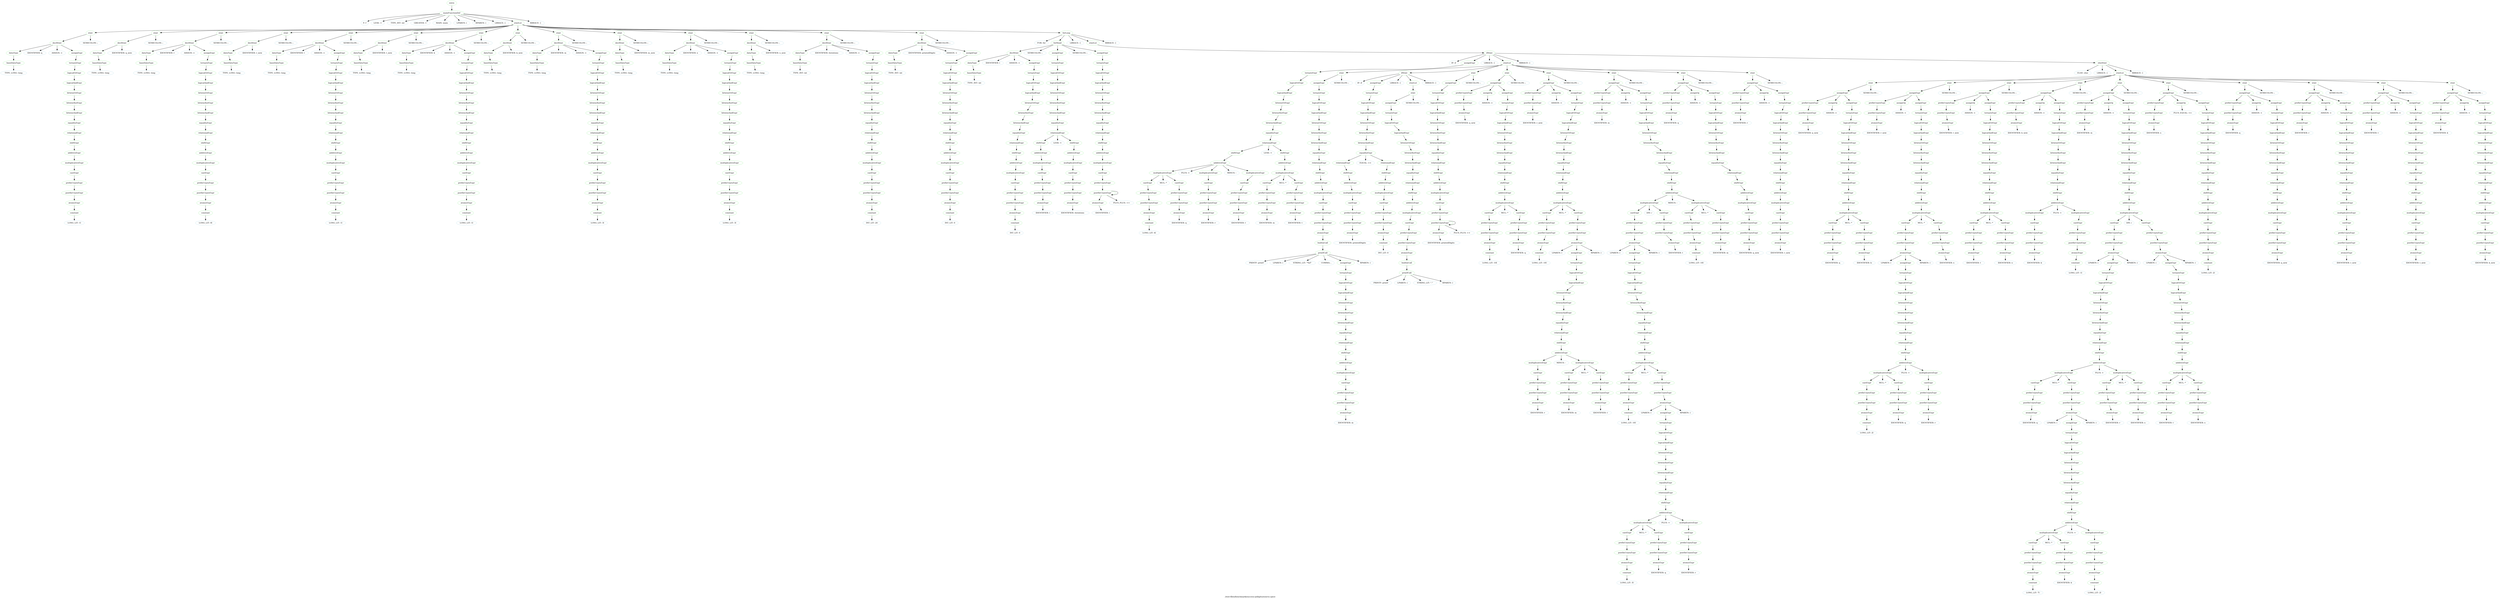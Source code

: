 digraph {
 rankdir="TB";
 label="./test-files/benchmark/success-pidigits/source.spice";
 L4C0_entry [color="lightgreen",label="entry"];
 L4C0_mainFunctionDef [color="lightgreen",label="mainFunctionDef"];
 L4C0_entry -> L4C0_mainFunctionDef;
 L4C0 [color="lightblue",label="F: f"];
 L4C0_mainFunctionDef -> L4C0
 L4C1 [color="lightblue",label="LESS: <"];
 L4C0_mainFunctionDef -> L4C1
 L4C2 [color="lightblue",label="TYPE_INT: int"];
 L4C0_mainFunctionDef -> L4C2
 L4C5 [color="lightblue",label="GREATER: >"];
 L4C0_mainFunctionDef -> L4C5
 L4C7 [color="lightblue",label="MAIN: main"];
 L4C0_mainFunctionDef -> L4C7
 L4C11 [color="lightblue",label="LPAREN: ("];
 L4C0_mainFunctionDef -> L4C11
 L4C12 [color="lightblue",label="RPAREN: )"];
 L4C0_mainFunctionDef -> L4C12
 L4C14 [color="lightblue",label="LBRACE: {"];
 L4C0_mainFunctionDef -> L4C14
 L5C4_stmtLst [color="lightgreen",label="stmtLst"];
 L4C0_mainFunctionDef -> L5C4_stmtLst;
 L5C4_stmt [color="lightgreen",label="stmt"];
 L5C4_stmtLst -> L5C4_stmt;
 L5C4_declStmt [color="lightgreen",label="declStmt"];
 L5C4_stmt -> L5C4_declStmt;
 L5C4_dataType [color="lightgreen",label="dataType"];
 L5C4_declStmt -> L5C4_dataType;
 L5C4_baseDataType [color="lightgreen",label="baseDataType"];
 L5C4_dataType -> L5C4_baseDataType;
 L5C4 [color="lightblue",label="TYPE_LONG: long"];
 L5C4_baseDataType -> L5C4
 L5C9 [color="lightblue",label="IDENTIFIER: q"];
 L5C4_declStmt -> L5C9
 L5C11 [color="lightblue",label="ASSIGN: ="];
 L5C4_declStmt -> L5C11
 L5C13_assignExpr [color="lightgreen",label="assignExpr"];
 L5C4_declStmt -> L5C13_assignExpr;
 L5C13_ternaryExpr [color="lightgreen",label="ternaryExpr"];
 L5C13_assignExpr -> L5C13_ternaryExpr;
 L5C13_logicalOrExpr [color="lightgreen",label="logicalOrExpr"];
 L5C13_ternaryExpr -> L5C13_logicalOrExpr;
 L5C13_logicalAndExpr [color="lightgreen",label="logicalAndExpr"];
 L5C13_logicalOrExpr -> L5C13_logicalAndExpr;
 L5C13_bitwiseOrExpr [color="lightgreen",label="bitwiseOrExpr"];
 L5C13_logicalAndExpr -> L5C13_bitwiseOrExpr;
 L5C13_bitwiseXorExpr [color="lightgreen",label="bitwiseXorExpr"];
 L5C13_bitwiseOrExpr -> L5C13_bitwiseXorExpr;
 L5C13_bitwiseAndExpr [color="lightgreen",label="bitwiseAndExpr"];
 L5C13_bitwiseXorExpr -> L5C13_bitwiseAndExpr;
 L5C13_equalityExpr [color="lightgreen",label="equalityExpr"];
 L5C13_bitwiseAndExpr -> L5C13_equalityExpr;
 L5C13_relationalExpr [color="lightgreen",label="relationalExpr"];
 L5C13_equalityExpr -> L5C13_relationalExpr;
 L5C13_shiftExpr [color="lightgreen",label="shiftExpr"];
 L5C13_relationalExpr -> L5C13_shiftExpr;
 L5C13_additiveExpr [color="lightgreen",label="additiveExpr"];
 L5C13_shiftExpr -> L5C13_additiveExpr;
 L5C13_multiplicativeExpr [color="lightgreen",label="multiplicativeExpr"];
 L5C13_additiveExpr -> L5C13_multiplicativeExpr;
 L5C13_castExpr [color="lightgreen",label="castExpr"];
 L5C13_multiplicativeExpr -> L5C13_castExpr;
 L5C13_prefixUnaryExpr [color="lightgreen",label="prefixUnaryExpr"];
 L5C13_castExpr -> L5C13_prefixUnaryExpr;
 L5C13_postfixUnaryExpr [color="lightgreen",label="postfixUnaryExpr"];
 L5C13_prefixUnaryExpr -> L5C13_postfixUnaryExpr;
 L5C13_atomicExpr [color="lightgreen",label="atomicExpr"];
 L5C13_postfixUnaryExpr -> L5C13_atomicExpr;
 L5C13_constant [color="lightgreen",label="constant"];
 L5C13_atomicExpr -> L5C13_constant;
 L5C13 [color="lightblue",label="LONG_LIT: 1l"];
 L5C13_constant -> L5C13
 L5C15 [color="lightblue",label="SEMICOLON: ;"];
 L5C4_stmt -> L5C15
 L6C4_stmt [color="lightgreen",label="stmt"];
 L5C4_stmtLst -> L6C4_stmt;
 L6C4_declStmt [color="lightgreen",label="declStmt"];
 L6C4_stmt -> L6C4_declStmt;
 L6C4_dataType [color="lightgreen",label="dataType"];
 L6C4_declStmt -> L6C4_dataType;
 L6C4_baseDataType [color="lightgreen",label="baseDataType"];
 L6C4_dataType -> L6C4_baseDataType;
 L6C4 [color="lightblue",label="TYPE_LONG: long"];
 L6C4_baseDataType -> L6C4
 L6C9 [color="lightblue",label="IDENTIFIER: q_new"];
 L6C4_declStmt -> L6C9
 L6C14 [color="lightblue",label="SEMICOLON: ;"];
 L6C4_stmt -> L6C14
 L7C4_stmt [color="lightgreen",label="stmt"];
 L5C4_stmtLst -> L7C4_stmt;
 L7C4_declStmt [color="lightgreen",label="declStmt"];
 L7C4_stmt -> L7C4_declStmt;
 L7C4_dataType [color="lightgreen",label="dataType"];
 L7C4_declStmt -> L7C4_dataType;
 L7C4_baseDataType [color="lightgreen",label="baseDataType"];
 L7C4_dataType -> L7C4_baseDataType;
 L7C4 [color="lightblue",label="TYPE_LONG: long"];
 L7C4_baseDataType -> L7C4
 L7C9 [color="lightblue",label="IDENTIFIER: r"];
 L7C4_declStmt -> L7C9
 L7C11 [color="lightblue",label="ASSIGN: ="];
 L7C4_declStmt -> L7C11
 L7C13_assignExpr [color="lightgreen",label="assignExpr"];
 L7C4_declStmt -> L7C13_assignExpr;
 L7C13_ternaryExpr [color="lightgreen",label="ternaryExpr"];
 L7C13_assignExpr -> L7C13_ternaryExpr;
 L7C13_logicalOrExpr [color="lightgreen",label="logicalOrExpr"];
 L7C13_ternaryExpr -> L7C13_logicalOrExpr;
 L7C13_logicalAndExpr [color="lightgreen",label="logicalAndExpr"];
 L7C13_logicalOrExpr -> L7C13_logicalAndExpr;
 L7C13_bitwiseOrExpr [color="lightgreen",label="bitwiseOrExpr"];
 L7C13_logicalAndExpr -> L7C13_bitwiseOrExpr;
 L7C13_bitwiseXorExpr [color="lightgreen",label="bitwiseXorExpr"];
 L7C13_bitwiseOrExpr -> L7C13_bitwiseXorExpr;
 L7C13_bitwiseAndExpr [color="lightgreen",label="bitwiseAndExpr"];
 L7C13_bitwiseXorExpr -> L7C13_bitwiseAndExpr;
 L7C13_equalityExpr [color="lightgreen",label="equalityExpr"];
 L7C13_bitwiseAndExpr -> L7C13_equalityExpr;
 L7C13_relationalExpr [color="lightgreen",label="relationalExpr"];
 L7C13_equalityExpr -> L7C13_relationalExpr;
 L7C13_shiftExpr [color="lightgreen",label="shiftExpr"];
 L7C13_relationalExpr -> L7C13_shiftExpr;
 L7C13_additiveExpr [color="lightgreen",label="additiveExpr"];
 L7C13_shiftExpr -> L7C13_additiveExpr;
 L7C13_multiplicativeExpr [color="lightgreen",label="multiplicativeExpr"];
 L7C13_additiveExpr -> L7C13_multiplicativeExpr;
 L7C13_castExpr [color="lightgreen",label="castExpr"];
 L7C13_multiplicativeExpr -> L7C13_castExpr;
 L7C13_prefixUnaryExpr [color="lightgreen",label="prefixUnaryExpr"];
 L7C13_castExpr -> L7C13_prefixUnaryExpr;
 L7C13_postfixUnaryExpr [color="lightgreen",label="postfixUnaryExpr"];
 L7C13_prefixUnaryExpr -> L7C13_postfixUnaryExpr;
 L7C13_atomicExpr [color="lightgreen",label="atomicExpr"];
 L7C13_postfixUnaryExpr -> L7C13_atomicExpr;
 L7C13_constant [color="lightgreen",label="constant"];
 L7C13_atomicExpr -> L7C13_constant;
 L7C13 [color="lightblue",label="LONG_LIT: 0l"];
 L7C13_constant -> L7C13
 L7C15 [color="lightblue",label="SEMICOLON: ;"];
 L7C4_stmt -> L7C15
 L8C4_stmt [color="lightgreen",label="stmt"];
 L5C4_stmtLst -> L8C4_stmt;
 L8C4_declStmt [color="lightgreen",label="declStmt"];
 L8C4_stmt -> L8C4_declStmt;
 L8C4_dataType [color="lightgreen",label="dataType"];
 L8C4_declStmt -> L8C4_dataType;
 L8C4_baseDataType [color="lightgreen",label="baseDataType"];
 L8C4_dataType -> L8C4_baseDataType;
 L8C4 [color="lightblue",label="TYPE_LONG: long"];
 L8C4_baseDataType -> L8C4
 L8C9 [color="lightblue",label="IDENTIFIER: r_new"];
 L8C4_declStmt -> L8C9
 L8C14 [color="lightblue",label="SEMICOLON: ;"];
 L8C4_stmt -> L8C14
 L9C4_stmt [color="lightgreen",label="stmt"];
 L5C4_stmtLst -> L9C4_stmt;
 L9C4_declStmt [color="lightgreen",label="declStmt"];
 L9C4_stmt -> L9C4_declStmt;
 L9C4_dataType [color="lightgreen",label="dataType"];
 L9C4_declStmt -> L9C4_dataType;
 L9C4_baseDataType [color="lightgreen",label="baseDataType"];
 L9C4_dataType -> L9C4_baseDataType;
 L9C4 [color="lightblue",label="TYPE_LONG: long"];
 L9C4_baseDataType -> L9C4
 L9C9 [color="lightblue",label="IDENTIFIER: t"];
 L9C4_declStmt -> L9C9
 L9C11 [color="lightblue",label="ASSIGN: ="];
 L9C4_declStmt -> L9C11
 L9C13_assignExpr [color="lightgreen",label="assignExpr"];
 L9C4_declStmt -> L9C13_assignExpr;
 L9C13_ternaryExpr [color="lightgreen",label="ternaryExpr"];
 L9C13_assignExpr -> L9C13_ternaryExpr;
 L9C13_logicalOrExpr [color="lightgreen",label="logicalOrExpr"];
 L9C13_ternaryExpr -> L9C13_logicalOrExpr;
 L9C13_logicalAndExpr [color="lightgreen",label="logicalAndExpr"];
 L9C13_logicalOrExpr -> L9C13_logicalAndExpr;
 L9C13_bitwiseOrExpr [color="lightgreen",label="bitwiseOrExpr"];
 L9C13_logicalAndExpr -> L9C13_bitwiseOrExpr;
 L9C13_bitwiseXorExpr [color="lightgreen",label="bitwiseXorExpr"];
 L9C13_bitwiseOrExpr -> L9C13_bitwiseXorExpr;
 L9C13_bitwiseAndExpr [color="lightgreen",label="bitwiseAndExpr"];
 L9C13_bitwiseXorExpr -> L9C13_bitwiseAndExpr;
 L9C13_equalityExpr [color="lightgreen",label="equalityExpr"];
 L9C13_bitwiseAndExpr -> L9C13_equalityExpr;
 L9C13_relationalExpr [color="lightgreen",label="relationalExpr"];
 L9C13_equalityExpr -> L9C13_relationalExpr;
 L9C13_shiftExpr [color="lightgreen",label="shiftExpr"];
 L9C13_relationalExpr -> L9C13_shiftExpr;
 L9C13_additiveExpr [color="lightgreen",label="additiveExpr"];
 L9C13_shiftExpr -> L9C13_additiveExpr;
 L9C13_multiplicativeExpr [color="lightgreen",label="multiplicativeExpr"];
 L9C13_additiveExpr -> L9C13_multiplicativeExpr;
 L9C13_castExpr [color="lightgreen",label="castExpr"];
 L9C13_multiplicativeExpr -> L9C13_castExpr;
 L9C13_prefixUnaryExpr [color="lightgreen",label="prefixUnaryExpr"];
 L9C13_castExpr -> L9C13_prefixUnaryExpr;
 L9C13_postfixUnaryExpr [color="lightgreen",label="postfixUnaryExpr"];
 L9C13_prefixUnaryExpr -> L9C13_postfixUnaryExpr;
 L9C13_atomicExpr [color="lightgreen",label="atomicExpr"];
 L9C13_postfixUnaryExpr -> L9C13_atomicExpr;
 L9C13_constant [color="lightgreen",label="constant"];
 L9C13_atomicExpr -> L9C13_constant;
 L9C13 [color="lightblue",label="LONG_LIT: 1l"];
 L9C13_constant -> L9C13
 L9C15 [color="lightblue",label="SEMICOLON: ;"];
 L9C4_stmt -> L9C15
 L10C4_stmt [color="lightgreen",label="stmt"];
 L5C4_stmtLst -> L10C4_stmt;
 L10C4_declStmt [color="lightgreen",label="declStmt"];
 L10C4_stmt -> L10C4_declStmt;
 L10C4_dataType [color="lightgreen",label="dataType"];
 L10C4_declStmt -> L10C4_dataType;
 L10C4_baseDataType [color="lightgreen",label="baseDataType"];
 L10C4_dataType -> L10C4_baseDataType;
 L10C4 [color="lightblue",label="TYPE_LONG: long"];
 L10C4_baseDataType -> L10C4
 L10C9 [color="lightblue",label="IDENTIFIER: t_new"];
 L10C4_declStmt -> L10C9
 L10C14 [color="lightblue",label="SEMICOLON: ;"];
 L10C4_stmt -> L10C14
 L11C4_stmt [color="lightgreen",label="stmt"];
 L5C4_stmtLst -> L11C4_stmt;
 L11C4_declStmt [color="lightgreen",label="declStmt"];
 L11C4_stmt -> L11C4_declStmt;
 L11C4_dataType [color="lightgreen",label="dataType"];
 L11C4_declStmt -> L11C4_dataType;
 L11C4_baseDataType [color="lightgreen",label="baseDataType"];
 L11C4_dataType -> L11C4_baseDataType;
 L11C4 [color="lightblue",label="TYPE_LONG: long"];
 L11C4_baseDataType -> L11C4
 L11C9 [color="lightblue",label="IDENTIFIER: k"];
 L11C4_declStmt -> L11C9
 L11C11 [color="lightblue",label="ASSIGN: ="];
 L11C4_declStmt -> L11C11
 L11C13_assignExpr [color="lightgreen",label="assignExpr"];
 L11C4_declStmt -> L11C13_assignExpr;
 L11C13_ternaryExpr [color="lightgreen",label="ternaryExpr"];
 L11C13_assignExpr -> L11C13_ternaryExpr;
 L11C13_logicalOrExpr [color="lightgreen",label="logicalOrExpr"];
 L11C13_ternaryExpr -> L11C13_logicalOrExpr;
 L11C13_logicalAndExpr [color="lightgreen",label="logicalAndExpr"];
 L11C13_logicalOrExpr -> L11C13_logicalAndExpr;
 L11C13_bitwiseOrExpr [color="lightgreen",label="bitwiseOrExpr"];
 L11C13_logicalAndExpr -> L11C13_bitwiseOrExpr;
 L11C13_bitwiseXorExpr [color="lightgreen",label="bitwiseXorExpr"];
 L11C13_bitwiseOrExpr -> L11C13_bitwiseXorExpr;
 L11C13_bitwiseAndExpr [color="lightgreen",label="bitwiseAndExpr"];
 L11C13_bitwiseXorExpr -> L11C13_bitwiseAndExpr;
 L11C13_equalityExpr [color="lightgreen",label="equalityExpr"];
 L11C13_bitwiseAndExpr -> L11C13_equalityExpr;
 L11C13_relationalExpr [color="lightgreen",label="relationalExpr"];
 L11C13_equalityExpr -> L11C13_relationalExpr;
 L11C13_shiftExpr [color="lightgreen",label="shiftExpr"];
 L11C13_relationalExpr -> L11C13_shiftExpr;
 L11C13_additiveExpr [color="lightgreen",label="additiveExpr"];
 L11C13_shiftExpr -> L11C13_additiveExpr;
 L11C13_multiplicativeExpr [color="lightgreen",label="multiplicativeExpr"];
 L11C13_additiveExpr -> L11C13_multiplicativeExpr;
 L11C13_castExpr [color="lightgreen",label="castExpr"];
 L11C13_multiplicativeExpr -> L11C13_castExpr;
 L11C13_prefixUnaryExpr [color="lightgreen",label="prefixUnaryExpr"];
 L11C13_castExpr -> L11C13_prefixUnaryExpr;
 L11C13_postfixUnaryExpr [color="lightgreen",label="postfixUnaryExpr"];
 L11C13_prefixUnaryExpr -> L11C13_postfixUnaryExpr;
 L11C13_atomicExpr [color="lightgreen",label="atomicExpr"];
 L11C13_postfixUnaryExpr -> L11C13_atomicExpr;
 L11C13_constant [color="lightgreen",label="constant"];
 L11C13_atomicExpr -> L11C13_constant;
 L11C13 [color="lightblue",label="LONG_LIT: 1l"];
 L11C13_constant -> L11C13
 L11C15 [color="lightblue",label="SEMICOLON: ;"];
 L11C4_stmt -> L11C15
 L12C4_stmt [color="lightgreen",label="stmt"];
 L5C4_stmtLst -> L12C4_stmt;
 L12C4_declStmt [color="lightgreen",label="declStmt"];
 L12C4_stmt -> L12C4_declStmt;
 L12C4_dataType [color="lightgreen",label="dataType"];
 L12C4_declStmt -> L12C4_dataType;
 L12C4_baseDataType [color="lightgreen",label="baseDataType"];
 L12C4_dataType -> L12C4_baseDataType;
 L12C4 [color="lightblue",label="TYPE_LONG: long"];
 L12C4_baseDataType -> L12C4
 L12C9 [color="lightblue",label="IDENTIFIER: k_new"];
 L12C4_declStmt -> L12C9
 L12C14 [color="lightblue",label="SEMICOLON: ;"];
 L12C4_stmt -> L12C14
 L13C4_stmt [color="lightgreen",label="stmt"];
 L5C4_stmtLst -> L13C4_stmt;
 L13C4_declStmt [color="lightgreen",label="declStmt"];
 L13C4_stmt -> L13C4_declStmt;
 L13C4_dataType [color="lightgreen",label="dataType"];
 L13C4_declStmt -> L13C4_dataType;
 L13C4_baseDataType [color="lightgreen",label="baseDataType"];
 L13C4_dataType -> L13C4_baseDataType;
 L13C4 [color="lightblue",label="TYPE_LONG: long"];
 L13C4_baseDataType -> L13C4
 L13C9 [color="lightblue",label="IDENTIFIER: m"];
 L13C4_declStmt -> L13C9
 L13C11 [color="lightblue",label="ASSIGN: ="];
 L13C4_declStmt -> L13C11
 L13C13_assignExpr [color="lightgreen",label="assignExpr"];
 L13C4_declStmt -> L13C13_assignExpr;
 L13C13_ternaryExpr [color="lightgreen",label="ternaryExpr"];
 L13C13_assignExpr -> L13C13_ternaryExpr;
 L13C13_logicalOrExpr [color="lightgreen",label="logicalOrExpr"];
 L13C13_ternaryExpr -> L13C13_logicalOrExpr;
 L13C13_logicalAndExpr [color="lightgreen",label="logicalAndExpr"];
 L13C13_logicalOrExpr -> L13C13_logicalAndExpr;
 L13C13_bitwiseOrExpr [color="lightgreen",label="bitwiseOrExpr"];
 L13C13_logicalAndExpr -> L13C13_bitwiseOrExpr;
 L13C13_bitwiseXorExpr [color="lightgreen",label="bitwiseXorExpr"];
 L13C13_bitwiseOrExpr -> L13C13_bitwiseXorExpr;
 L13C13_bitwiseAndExpr [color="lightgreen",label="bitwiseAndExpr"];
 L13C13_bitwiseXorExpr -> L13C13_bitwiseAndExpr;
 L13C13_equalityExpr [color="lightgreen",label="equalityExpr"];
 L13C13_bitwiseAndExpr -> L13C13_equalityExpr;
 L13C13_relationalExpr [color="lightgreen",label="relationalExpr"];
 L13C13_equalityExpr -> L13C13_relationalExpr;
 L13C13_shiftExpr [color="lightgreen",label="shiftExpr"];
 L13C13_relationalExpr -> L13C13_shiftExpr;
 L13C13_additiveExpr [color="lightgreen",label="additiveExpr"];
 L13C13_shiftExpr -> L13C13_additiveExpr;
 L13C13_multiplicativeExpr [color="lightgreen",label="multiplicativeExpr"];
 L13C13_additiveExpr -> L13C13_multiplicativeExpr;
 L13C13_castExpr [color="lightgreen",label="castExpr"];
 L13C13_multiplicativeExpr -> L13C13_castExpr;
 L13C13_prefixUnaryExpr [color="lightgreen",label="prefixUnaryExpr"];
 L13C13_castExpr -> L13C13_prefixUnaryExpr;
 L13C13_postfixUnaryExpr [color="lightgreen",label="postfixUnaryExpr"];
 L13C13_prefixUnaryExpr -> L13C13_postfixUnaryExpr;
 L13C13_atomicExpr [color="lightgreen",label="atomicExpr"];
 L13C13_postfixUnaryExpr -> L13C13_atomicExpr;
 L13C13_constant [color="lightgreen",label="constant"];
 L13C13_atomicExpr -> L13C13_constant;
 L13C13 [color="lightblue",label="LONG_LIT: 3l"];
 L13C13_constant -> L13C13
 L13C15 [color="lightblue",label="SEMICOLON: ;"];
 L13C4_stmt -> L13C15
 L14C4_stmt [color="lightgreen",label="stmt"];
 L5C4_stmtLst -> L14C4_stmt;
 L14C4_declStmt [color="lightgreen",label="declStmt"];
 L14C4_stmt -> L14C4_declStmt;
 L14C4_dataType [color="lightgreen",label="dataType"];
 L14C4_declStmt -> L14C4_dataType;
 L14C4_baseDataType [color="lightgreen",label="baseDataType"];
 L14C4_dataType -> L14C4_baseDataType;
 L14C4 [color="lightblue",label="TYPE_LONG: long"];
 L14C4_baseDataType -> L14C4
 L14C9 [color="lightblue",label="IDENTIFIER: m_new"];
 L14C4_declStmt -> L14C9
 L14C14 [color="lightblue",label="SEMICOLON: ;"];
 L14C4_stmt -> L14C14
 L15C4_stmt [color="lightgreen",label="stmt"];
 L5C4_stmtLst -> L15C4_stmt;
 L15C4_declStmt [color="lightgreen",label="declStmt"];
 L15C4_stmt -> L15C4_declStmt;
 L15C4_dataType [color="lightgreen",label="dataType"];
 L15C4_declStmt -> L15C4_dataType;
 L15C4_baseDataType [color="lightgreen",label="baseDataType"];
 L15C4_dataType -> L15C4_baseDataType;
 L15C4 [color="lightblue",label="TYPE_LONG: long"];
 L15C4_baseDataType -> L15C4
 L15C9 [color="lightblue",label="IDENTIFIER: x"];
 L15C4_declStmt -> L15C9
 L15C11 [color="lightblue",label="ASSIGN: ="];
 L15C4_declStmt -> L15C11
 L15C13_assignExpr [color="lightgreen",label="assignExpr"];
 L15C4_declStmt -> L15C13_assignExpr;
 L15C13_ternaryExpr [color="lightgreen",label="ternaryExpr"];
 L15C13_assignExpr -> L15C13_ternaryExpr;
 L15C13_logicalOrExpr [color="lightgreen",label="logicalOrExpr"];
 L15C13_ternaryExpr -> L15C13_logicalOrExpr;
 L15C13_logicalAndExpr [color="lightgreen",label="logicalAndExpr"];
 L15C13_logicalOrExpr -> L15C13_logicalAndExpr;
 L15C13_bitwiseOrExpr [color="lightgreen",label="bitwiseOrExpr"];
 L15C13_logicalAndExpr -> L15C13_bitwiseOrExpr;
 L15C13_bitwiseXorExpr [color="lightgreen",label="bitwiseXorExpr"];
 L15C13_bitwiseOrExpr -> L15C13_bitwiseXorExpr;
 L15C13_bitwiseAndExpr [color="lightgreen",label="bitwiseAndExpr"];
 L15C13_bitwiseXorExpr -> L15C13_bitwiseAndExpr;
 L15C13_equalityExpr [color="lightgreen",label="equalityExpr"];
 L15C13_bitwiseAndExpr -> L15C13_equalityExpr;
 L15C13_relationalExpr [color="lightgreen",label="relationalExpr"];
 L15C13_equalityExpr -> L15C13_relationalExpr;
 L15C13_shiftExpr [color="lightgreen",label="shiftExpr"];
 L15C13_relationalExpr -> L15C13_shiftExpr;
 L15C13_additiveExpr [color="lightgreen",label="additiveExpr"];
 L15C13_shiftExpr -> L15C13_additiveExpr;
 L15C13_multiplicativeExpr [color="lightgreen",label="multiplicativeExpr"];
 L15C13_additiveExpr -> L15C13_multiplicativeExpr;
 L15C13_castExpr [color="lightgreen",label="castExpr"];
 L15C13_multiplicativeExpr -> L15C13_castExpr;
 L15C13_prefixUnaryExpr [color="lightgreen",label="prefixUnaryExpr"];
 L15C13_castExpr -> L15C13_prefixUnaryExpr;
 L15C13_postfixUnaryExpr [color="lightgreen",label="postfixUnaryExpr"];
 L15C13_prefixUnaryExpr -> L15C13_postfixUnaryExpr;
 L15C13_atomicExpr [color="lightgreen",label="atomicExpr"];
 L15C13_postfixUnaryExpr -> L15C13_atomicExpr;
 L15C13_constant [color="lightgreen",label="constant"];
 L15C13_atomicExpr -> L15C13_constant;
 L15C13 [color="lightblue",label="LONG_LIT: 3l"];
 L15C13_constant -> L15C13
 L15C15 [color="lightblue",label="SEMICOLON: ;"];
 L15C4_stmt -> L15C15
 L16C4_stmt [color="lightgreen",label="stmt"];
 L5C4_stmtLst -> L16C4_stmt;
 L16C4_declStmt [color="lightgreen",label="declStmt"];
 L16C4_stmt -> L16C4_declStmt;
 L16C4_dataType [color="lightgreen",label="dataType"];
 L16C4_declStmt -> L16C4_dataType;
 L16C4_baseDataType [color="lightgreen",label="baseDataType"];
 L16C4_dataType -> L16C4_baseDataType;
 L16C4 [color="lightblue",label="TYPE_LONG: long"];
 L16C4_baseDataType -> L16C4
 L16C9 [color="lightblue",label="IDENTIFIER: x_new"];
 L16C4_declStmt -> L16C9
 L16C14 [color="lightblue",label="SEMICOLON: ;"];
 L16C4_stmt -> L16C14
 L18C4_stmt [color="lightgreen",label="stmt"];
 L5C4_stmtLst -> L18C4_stmt;
 L18C4_declStmt [color="lightgreen",label="declStmt"];
 L18C4_stmt -> L18C4_declStmt;
 L18C4_dataType [color="lightgreen",label="dataType"];
 L18C4_declStmt -> L18C4_dataType;
 L18C4_baseDataType [color="lightgreen",label="baseDataType"];
 L18C4_dataType -> L18C4_baseDataType;
 L18C4 [color="lightblue",label="TYPE_INT: int"];
 L18C4_baseDataType -> L18C4
 L18C8 [color="lightblue",label="IDENTIFIER: iterations"];
 L18C4_declStmt -> L18C8
 L18C19 [color="lightblue",label="ASSIGN: ="];
 L18C4_declStmt -> L18C19
 L18C21_assignExpr [color="lightgreen",label="assignExpr"];
 L18C4_declStmt -> L18C21_assignExpr;
 L18C21_ternaryExpr [color="lightgreen",label="ternaryExpr"];
 L18C21_assignExpr -> L18C21_ternaryExpr;
 L18C21_logicalOrExpr [color="lightgreen",label="logicalOrExpr"];
 L18C21_ternaryExpr -> L18C21_logicalOrExpr;
 L18C21_logicalAndExpr [color="lightgreen",label="logicalAndExpr"];
 L18C21_logicalOrExpr -> L18C21_logicalAndExpr;
 L18C21_bitwiseOrExpr [color="lightgreen",label="bitwiseOrExpr"];
 L18C21_logicalAndExpr -> L18C21_bitwiseOrExpr;
 L18C21_bitwiseXorExpr [color="lightgreen",label="bitwiseXorExpr"];
 L18C21_bitwiseOrExpr -> L18C21_bitwiseXorExpr;
 L18C21_bitwiseAndExpr [color="lightgreen",label="bitwiseAndExpr"];
 L18C21_bitwiseXorExpr -> L18C21_bitwiseAndExpr;
 L18C21_equalityExpr [color="lightgreen",label="equalityExpr"];
 L18C21_bitwiseAndExpr -> L18C21_equalityExpr;
 L18C21_relationalExpr [color="lightgreen",label="relationalExpr"];
 L18C21_equalityExpr -> L18C21_relationalExpr;
 L18C21_shiftExpr [color="lightgreen",label="shiftExpr"];
 L18C21_relationalExpr -> L18C21_shiftExpr;
 L18C21_additiveExpr [color="lightgreen",label="additiveExpr"];
 L18C21_shiftExpr -> L18C21_additiveExpr;
 L18C21_multiplicativeExpr [color="lightgreen",label="multiplicativeExpr"];
 L18C21_additiveExpr -> L18C21_multiplicativeExpr;
 L18C21_castExpr [color="lightgreen",label="castExpr"];
 L18C21_multiplicativeExpr -> L18C21_castExpr;
 L18C21_prefixUnaryExpr [color="lightgreen",label="prefixUnaryExpr"];
 L18C21_castExpr -> L18C21_prefixUnaryExpr;
 L18C21_postfixUnaryExpr [color="lightgreen",label="postfixUnaryExpr"];
 L18C21_prefixUnaryExpr -> L18C21_postfixUnaryExpr;
 L18C21_atomicExpr [color="lightgreen",label="atomicExpr"];
 L18C21_postfixUnaryExpr -> L18C21_atomicExpr;
 L18C21_constant [color="lightgreen",label="constant"];
 L18C21_atomicExpr -> L18C21_constant;
 L18C21 [color="lightblue",label="INT_LIT: 20"];
 L18C21_constant -> L18C21
 L18C23 [color="lightblue",label="SEMICOLON: ;"];
 L18C4_stmt -> L18C23
 L19C4_stmt [color="lightgreen",label="stmt"];
 L5C4_stmtLst -> L19C4_stmt;
 L19C4_declStmt [color="lightgreen",label="declStmt"];
 L19C4_stmt -> L19C4_declStmt;
 L19C4_dataType [color="lightgreen",label="dataType"];
 L19C4_declStmt -> L19C4_dataType;
 L19C4_baseDataType [color="lightgreen",label="baseDataType"];
 L19C4_dataType -> L19C4_baseDataType;
 L19C4 [color="lightblue",label="TYPE_INT: int"];
 L19C4_baseDataType -> L19C4
 L19C8 [color="lightblue",label="IDENTIFIER: printedDigits"];
 L19C4_declStmt -> L19C8
 L19C22 [color="lightblue",label="ASSIGN: ="];
 L19C4_declStmt -> L19C22
 L19C24_assignExpr [color="lightgreen",label="assignExpr"];
 L19C4_declStmt -> L19C24_assignExpr;
 L19C24_ternaryExpr [color="lightgreen",label="ternaryExpr"];
 L19C24_assignExpr -> L19C24_ternaryExpr;
 L19C24_logicalOrExpr [color="lightgreen",label="logicalOrExpr"];
 L19C24_ternaryExpr -> L19C24_logicalOrExpr;
 L19C24_logicalAndExpr [color="lightgreen",label="logicalAndExpr"];
 L19C24_logicalOrExpr -> L19C24_logicalAndExpr;
 L19C24_bitwiseOrExpr [color="lightgreen",label="bitwiseOrExpr"];
 L19C24_logicalAndExpr -> L19C24_bitwiseOrExpr;
 L19C24_bitwiseXorExpr [color="lightgreen",label="bitwiseXorExpr"];
 L19C24_bitwiseOrExpr -> L19C24_bitwiseXorExpr;
 L19C24_bitwiseAndExpr [color="lightgreen",label="bitwiseAndExpr"];
 L19C24_bitwiseXorExpr -> L19C24_bitwiseAndExpr;
 L19C24_equalityExpr [color="lightgreen",label="equalityExpr"];
 L19C24_bitwiseAndExpr -> L19C24_equalityExpr;
 L19C24_relationalExpr [color="lightgreen",label="relationalExpr"];
 L19C24_equalityExpr -> L19C24_relationalExpr;
 L19C24_shiftExpr [color="lightgreen",label="shiftExpr"];
 L19C24_relationalExpr -> L19C24_shiftExpr;
 L19C24_additiveExpr [color="lightgreen",label="additiveExpr"];
 L19C24_shiftExpr -> L19C24_additiveExpr;
 L19C24_multiplicativeExpr [color="lightgreen",label="multiplicativeExpr"];
 L19C24_additiveExpr -> L19C24_multiplicativeExpr;
 L19C24_castExpr [color="lightgreen",label="castExpr"];
 L19C24_multiplicativeExpr -> L19C24_castExpr;
 L19C24_prefixUnaryExpr [color="lightgreen",label="prefixUnaryExpr"];
 L19C24_castExpr -> L19C24_prefixUnaryExpr;
 L19C24_postfixUnaryExpr [color="lightgreen",label="postfixUnaryExpr"];
 L19C24_prefixUnaryExpr -> L19C24_postfixUnaryExpr;
 L19C24_atomicExpr [color="lightgreen",label="atomicExpr"];
 L19C24_postfixUnaryExpr -> L19C24_atomicExpr;
 L19C24_constant [color="lightgreen",label="constant"];
 L19C24_atomicExpr -> L19C24_constant;
 L19C24 [color="lightblue",label="INT_LIT: 0"];
 L19C24_constant -> L19C24
 L19C25 [color="lightblue",label="SEMICOLON: ;"];
 L19C4_stmt -> L19C25
 L21C4_forLoop [color="lightgreen",label="forLoop"];
 L5C4_stmtLst -> L21C4_forLoop;
 L21C4 [color="lightblue",label="FOR: for"];
 L21C4_forLoop -> L21C4
 L21C8_forHead [color="lightgreen",label="forHead"];
 L21C4_forLoop -> L21C8_forHead;
 L21C8_declStmt [color="lightgreen",label="declStmt"];
 L21C8_forHead -> L21C8_declStmt;
 L21C8_dataType [color="lightgreen",label="dataType"];
 L21C8_declStmt -> L21C8_dataType;
 L21C8_baseDataType [color="lightgreen",label="baseDataType"];
 L21C8_dataType -> L21C8_baseDataType;
 L21C8 [color="lightblue",label="TYPE_INT: int"];
 L21C8_baseDataType -> L21C8
 L21C12 [color="lightblue",label="IDENTIFIER: i"];
 L21C8_declStmt -> L21C12
 L21C14 [color="lightblue",label="ASSIGN: ="];
 L21C8_declStmt -> L21C14
 L21C16_assignExpr [color="lightgreen",label="assignExpr"];
 L21C8_declStmt -> L21C16_assignExpr;
 L21C16_ternaryExpr [color="lightgreen",label="ternaryExpr"];
 L21C16_assignExpr -> L21C16_ternaryExpr;
 L21C16_logicalOrExpr [color="lightgreen",label="logicalOrExpr"];
 L21C16_ternaryExpr -> L21C16_logicalOrExpr;
 L21C16_logicalAndExpr [color="lightgreen",label="logicalAndExpr"];
 L21C16_logicalOrExpr -> L21C16_logicalAndExpr;
 L21C16_bitwiseOrExpr [color="lightgreen",label="bitwiseOrExpr"];
 L21C16_logicalAndExpr -> L21C16_bitwiseOrExpr;
 L21C16_bitwiseXorExpr [color="lightgreen",label="bitwiseXorExpr"];
 L21C16_bitwiseOrExpr -> L21C16_bitwiseXorExpr;
 L21C16_bitwiseAndExpr [color="lightgreen",label="bitwiseAndExpr"];
 L21C16_bitwiseXorExpr -> L21C16_bitwiseAndExpr;
 L21C16_equalityExpr [color="lightgreen",label="equalityExpr"];
 L21C16_bitwiseAndExpr -> L21C16_equalityExpr;
 L21C16_relationalExpr [color="lightgreen",label="relationalExpr"];
 L21C16_equalityExpr -> L21C16_relationalExpr;
 L21C16_shiftExpr [color="lightgreen",label="shiftExpr"];
 L21C16_relationalExpr -> L21C16_shiftExpr;
 L21C16_additiveExpr [color="lightgreen",label="additiveExpr"];
 L21C16_shiftExpr -> L21C16_additiveExpr;
 L21C16_multiplicativeExpr [color="lightgreen",label="multiplicativeExpr"];
 L21C16_additiveExpr -> L21C16_multiplicativeExpr;
 L21C16_castExpr [color="lightgreen",label="castExpr"];
 L21C16_multiplicativeExpr -> L21C16_castExpr;
 L21C16_prefixUnaryExpr [color="lightgreen",label="prefixUnaryExpr"];
 L21C16_castExpr -> L21C16_prefixUnaryExpr;
 L21C16_postfixUnaryExpr [color="lightgreen",label="postfixUnaryExpr"];
 L21C16_prefixUnaryExpr -> L21C16_postfixUnaryExpr;
 L21C16_atomicExpr [color="lightgreen",label="atomicExpr"];
 L21C16_postfixUnaryExpr -> L21C16_atomicExpr;
 L21C16_constant [color="lightgreen",label="constant"];
 L21C16_atomicExpr -> L21C16_constant;
 L21C16 [color="lightblue",label="INT_LIT: 0"];
 L21C16_constant -> L21C16
 L21C17 [color="lightblue",label="SEMICOLON: ;"];
 L21C8_forHead -> L21C17
 L21C19_assignExpr [color="lightgreen",label="assignExpr"];
 L21C8_forHead -> L21C19_assignExpr;
 L21C19_ternaryExpr [color="lightgreen",label="ternaryExpr"];
 L21C19_assignExpr -> L21C19_ternaryExpr;
 L21C19_logicalOrExpr [color="lightgreen",label="logicalOrExpr"];
 L21C19_ternaryExpr -> L21C19_logicalOrExpr;
 L21C19_logicalAndExpr [color="lightgreen",label="logicalAndExpr"];
 L21C19_logicalOrExpr -> L21C19_logicalAndExpr;
 L21C19_bitwiseOrExpr [color="lightgreen",label="bitwiseOrExpr"];
 L21C19_logicalAndExpr -> L21C19_bitwiseOrExpr;
 L21C19_bitwiseXorExpr [color="lightgreen",label="bitwiseXorExpr"];
 L21C19_bitwiseOrExpr -> L21C19_bitwiseXorExpr;
 L21C19_bitwiseAndExpr [color="lightgreen",label="bitwiseAndExpr"];
 L21C19_bitwiseXorExpr -> L21C19_bitwiseAndExpr;
 L21C19_equalityExpr [color="lightgreen",label="equalityExpr"];
 L21C19_bitwiseAndExpr -> L21C19_equalityExpr;
 L21C19_relationalExpr [color="lightgreen",label="relationalExpr"];
 L21C19_equalityExpr -> L21C19_relationalExpr;
 L21C19_shiftExpr [color="lightgreen",label="shiftExpr"];
 L21C19_relationalExpr -> L21C19_shiftExpr;
 L21C19_additiveExpr [color="lightgreen",label="additiveExpr"];
 L21C19_shiftExpr -> L21C19_additiveExpr;
 L21C19_multiplicativeExpr [color="lightgreen",label="multiplicativeExpr"];
 L21C19_additiveExpr -> L21C19_multiplicativeExpr;
 L21C19_castExpr [color="lightgreen",label="castExpr"];
 L21C19_multiplicativeExpr -> L21C19_castExpr;
 L21C19_prefixUnaryExpr [color="lightgreen",label="prefixUnaryExpr"];
 L21C19_castExpr -> L21C19_prefixUnaryExpr;
 L21C19_postfixUnaryExpr [color="lightgreen",label="postfixUnaryExpr"];
 L21C19_prefixUnaryExpr -> L21C19_postfixUnaryExpr;
 L21C19_atomicExpr [color="lightgreen",label="atomicExpr"];
 L21C19_postfixUnaryExpr -> L21C19_atomicExpr;
 L21C19 [color="lightblue",label="IDENTIFIER: i"];
 L21C19_atomicExpr -> L21C19
 L21C21 [color="lightblue",label="LESS: <"];
 L21C19_relationalExpr -> L21C21
 L21C23_shiftExpr [color="lightgreen",label="shiftExpr"];
 L21C19_relationalExpr -> L21C23_shiftExpr;
 L21C23_additiveExpr [color="lightgreen",label="additiveExpr"];
 L21C23_shiftExpr -> L21C23_additiveExpr;
 L21C23_multiplicativeExpr [color="lightgreen",label="multiplicativeExpr"];
 L21C23_additiveExpr -> L21C23_multiplicativeExpr;
 L21C23_castExpr [color="lightgreen",label="castExpr"];
 L21C23_multiplicativeExpr -> L21C23_castExpr;
 L21C23_prefixUnaryExpr [color="lightgreen",label="prefixUnaryExpr"];
 L21C23_castExpr -> L21C23_prefixUnaryExpr;
 L21C23_postfixUnaryExpr [color="lightgreen",label="postfixUnaryExpr"];
 L21C23_prefixUnaryExpr -> L21C23_postfixUnaryExpr;
 L21C23_atomicExpr [color="lightgreen",label="atomicExpr"];
 L21C23_postfixUnaryExpr -> L21C23_atomicExpr;
 L21C23 [color="lightblue",label="IDENTIFIER: iterations"];
 L21C23_atomicExpr -> L21C23
 L21C33 [color="lightblue",label="SEMICOLON: ;"];
 L21C8_forHead -> L21C33
 L21C35_assignExpr [color="lightgreen",label="assignExpr"];
 L21C8_forHead -> L21C35_assignExpr;
 L21C35_ternaryExpr [color="lightgreen",label="ternaryExpr"];
 L21C35_assignExpr -> L21C35_ternaryExpr;
 L21C35_logicalOrExpr [color="lightgreen",label="logicalOrExpr"];
 L21C35_ternaryExpr -> L21C35_logicalOrExpr;
 L21C35_logicalAndExpr [color="lightgreen",label="logicalAndExpr"];
 L21C35_logicalOrExpr -> L21C35_logicalAndExpr;
 L21C35_bitwiseOrExpr [color="lightgreen",label="bitwiseOrExpr"];
 L21C35_logicalAndExpr -> L21C35_bitwiseOrExpr;
 L21C35_bitwiseXorExpr [color="lightgreen",label="bitwiseXorExpr"];
 L21C35_bitwiseOrExpr -> L21C35_bitwiseXorExpr;
 L21C35_bitwiseAndExpr [color="lightgreen",label="bitwiseAndExpr"];
 L21C35_bitwiseXorExpr -> L21C35_bitwiseAndExpr;
 L21C35_equalityExpr [color="lightgreen",label="equalityExpr"];
 L21C35_bitwiseAndExpr -> L21C35_equalityExpr;
 L21C35_relationalExpr [color="lightgreen",label="relationalExpr"];
 L21C35_equalityExpr -> L21C35_relationalExpr;
 L21C35_shiftExpr [color="lightgreen",label="shiftExpr"];
 L21C35_relationalExpr -> L21C35_shiftExpr;
 L21C35_additiveExpr [color="lightgreen",label="additiveExpr"];
 L21C35_shiftExpr -> L21C35_additiveExpr;
 L21C35_multiplicativeExpr [color="lightgreen",label="multiplicativeExpr"];
 L21C35_additiveExpr -> L21C35_multiplicativeExpr;
 L21C35_castExpr [color="lightgreen",label="castExpr"];
 L21C35_multiplicativeExpr -> L21C35_castExpr;
 L21C35_prefixUnaryExpr [color="lightgreen",label="prefixUnaryExpr"];
 L21C35_castExpr -> L21C35_prefixUnaryExpr;
 L21C35_postfixUnaryExpr [color="lightgreen",label="postfixUnaryExpr"];
 L21C35_prefixUnaryExpr -> L21C35_postfixUnaryExpr;
 L21C35_postfixUnaryExpr [color="lightgreen",label="postfixUnaryExpr"];
 L21C35_postfixUnaryExpr -> L21C35_postfixUnaryExpr;
 L21C35_atomicExpr [color="lightgreen",label="atomicExpr"];
 L21C35_postfixUnaryExpr -> L21C35_atomicExpr;
 L21C35 [color="lightblue",label="IDENTIFIER: i"];
 L21C35_atomicExpr -> L21C35
 L21C36 [color="lightblue",label="PLUS_PLUS: ++"];
 L21C35_postfixUnaryExpr -> L21C36
 L21C39 [color="lightblue",label="LBRACE: {"];
 L21C4_forLoop -> L21C39
 L22C8_stmtLst [color="lightgreen",label="stmtLst"];
 L21C4_forLoop -> L22C8_stmtLst;
 L22C8_ifStmt [color="lightgreen",label="ifStmt"];
 L22C8_stmtLst -> L22C8_ifStmt;
 L22C8 [color="lightblue",label="IF: if"];
 L22C8_ifStmt -> L22C8
 L22C11_assignExpr [color="lightgreen",label="assignExpr"];
 L22C8_ifStmt -> L22C11_assignExpr;
 L22C11_ternaryExpr [color="lightgreen",label="ternaryExpr"];
 L22C11_assignExpr -> L22C11_ternaryExpr;
 L22C11_logicalOrExpr [color="lightgreen",label="logicalOrExpr"];
 L22C11_ternaryExpr -> L22C11_logicalOrExpr;
 L22C11_logicalAndExpr [color="lightgreen",label="logicalAndExpr"];
 L22C11_logicalOrExpr -> L22C11_logicalAndExpr;
 L22C11_bitwiseOrExpr [color="lightgreen",label="bitwiseOrExpr"];
 L22C11_logicalAndExpr -> L22C11_bitwiseOrExpr;
 L22C11_bitwiseXorExpr [color="lightgreen",label="bitwiseXorExpr"];
 L22C11_bitwiseOrExpr -> L22C11_bitwiseXorExpr;
 L22C11_bitwiseAndExpr [color="lightgreen",label="bitwiseAndExpr"];
 L22C11_bitwiseXorExpr -> L22C11_bitwiseAndExpr;
 L22C11_equalityExpr [color="lightgreen",label="equalityExpr"];
 L22C11_bitwiseAndExpr -> L22C11_equalityExpr;
 L22C11_relationalExpr [color="lightgreen",label="relationalExpr"];
 L22C11_equalityExpr -> L22C11_relationalExpr;
 L22C11_shiftExpr [color="lightgreen",label="shiftExpr"];
 L22C11_relationalExpr -> L22C11_shiftExpr;
 L22C11_additiveExpr [color="lightgreen",label="additiveExpr"];
 L22C11_shiftExpr -> L22C11_additiveExpr;
 L22C11_multiplicativeExpr [color="lightgreen",label="multiplicativeExpr"];
 L22C11_additiveExpr -> L22C11_multiplicativeExpr;
 L22C11_castExpr [color="lightgreen",label="castExpr"];
 L22C11_multiplicativeExpr -> L22C11_castExpr;
 L22C11_prefixUnaryExpr [color="lightgreen",label="prefixUnaryExpr"];
 L22C11_castExpr -> L22C11_prefixUnaryExpr;
 L22C11_postfixUnaryExpr [color="lightgreen",label="postfixUnaryExpr"];
 L22C11_prefixUnaryExpr -> L22C11_postfixUnaryExpr;
 L22C11_atomicExpr [color="lightgreen",label="atomicExpr"];
 L22C11_postfixUnaryExpr -> L22C11_atomicExpr;
 L22C11_constant [color="lightgreen",label="constant"];
 L22C11_atomicExpr -> L22C11_constant;
 L22C11 [color="lightblue",label="LONG_LIT: 4l"];
 L22C11_constant -> L22C11
 L22C14 [color="lightblue",label="MUL: *"];
 L22C11_multiplicativeExpr -> L22C14
 L22C16_castExpr [color="lightgreen",label="castExpr"];
 L22C11_multiplicativeExpr -> L22C16_castExpr;
 L22C16_prefixUnaryExpr [color="lightgreen",label="prefixUnaryExpr"];
 L22C16_castExpr -> L22C16_prefixUnaryExpr;
 L22C16_postfixUnaryExpr [color="lightgreen",label="postfixUnaryExpr"];
 L22C16_prefixUnaryExpr -> L22C16_postfixUnaryExpr;
 L22C16_atomicExpr [color="lightgreen",label="atomicExpr"];
 L22C16_postfixUnaryExpr -> L22C16_atomicExpr;
 L22C16 [color="lightblue",label="IDENTIFIER: q"];
 L22C16_atomicExpr -> L22C16
 L22C18 [color="lightblue",label="PLUS: +"];
 L22C11_additiveExpr -> L22C18
 L22C20_multiplicativeExpr [color="lightgreen",label="multiplicativeExpr"];
 L22C11_additiveExpr -> L22C20_multiplicativeExpr;
 L22C20_castExpr [color="lightgreen",label="castExpr"];
 L22C20_multiplicativeExpr -> L22C20_castExpr;
 L22C20_prefixUnaryExpr [color="lightgreen",label="prefixUnaryExpr"];
 L22C20_castExpr -> L22C20_prefixUnaryExpr;
 L22C20_postfixUnaryExpr [color="lightgreen",label="postfixUnaryExpr"];
 L22C20_prefixUnaryExpr -> L22C20_postfixUnaryExpr;
 L22C20_atomicExpr [color="lightgreen",label="atomicExpr"];
 L22C20_postfixUnaryExpr -> L22C20_atomicExpr;
 L22C20 [color="lightblue",label="IDENTIFIER: r"];
 L22C20_atomicExpr -> L22C20
 L22C22 [color="lightblue",label="MINUS: -"];
 L22C11_additiveExpr -> L22C22
 L22C24_multiplicativeExpr [color="lightgreen",label="multiplicativeExpr"];
 L22C11_additiveExpr -> L22C24_multiplicativeExpr;
 L22C24_castExpr [color="lightgreen",label="castExpr"];
 L22C24_multiplicativeExpr -> L22C24_castExpr;
 L22C24_prefixUnaryExpr [color="lightgreen",label="prefixUnaryExpr"];
 L22C24_castExpr -> L22C24_prefixUnaryExpr;
 L22C24_postfixUnaryExpr [color="lightgreen",label="postfixUnaryExpr"];
 L22C24_prefixUnaryExpr -> L22C24_postfixUnaryExpr;
 L22C24_atomicExpr [color="lightgreen",label="atomicExpr"];
 L22C24_postfixUnaryExpr -> L22C24_atomicExpr;
 L22C24 [color="lightblue",label="IDENTIFIER: t"];
 L22C24_atomicExpr -> L22C24
 L22C26 [color="lightblue",label="LESS: <"];
 L22C11_relationalExpr -> L22C26
 L22C28_shiftExpr [color="lightgreen",label="shiftExpr"];
 L22C11_relationalExpr -> L22C28_shiftExpr;
 L22C28_additiveExpr [color="lightgreen",label="additiveExpr"];
 L22C28_shiftExpr -> L22C28_additiveExpr;
 L22C28_multiplicativeExpr [color="lightgreen",label="multiplicativeExpr"];
 L22C28_additiveExpr -> L22C28_multiplicativeExpr;
 L22C28_castExpr [color="lightgreen",label="castExpr"];
 L22C28_multiplicativeExpr -> L22C28_castExpr;
 L22C28_prefixUnaryExpr [color="lightgreen",label="prefixUnaryExpr"];
 L22C28_castExpr -> L22C28_prefixUnaryExpr;
 L22C28_postfixUnaryExpr [color="lightgreen",label="postfixUnaryExpr"];
 L22C28_prefixUnaryExpr -> L22C28_postfixUnaryExpr;
 L22C28_atomicExpr [color="lightgreen",label="atomicExpr"];
 L22C28_postfixUnaryExpr -> L22C28_atomicExpr;
 L22C28 [color="lightblue",label="IDENTIFIER: m"];
 L22C28_atomicExpr -> L22C28
 L22C30 [color="lightblue",label="MUL: *"];
 L22C28_multiplicativeExpr -> L22C30
 L22C32_castExpr [color="lightgreen",label="castExpr"];
 L22C28_multiplicativeExpr -> L22C32_castExpr;
 L22C32_prefixUnaryExpr [color="lightgreen",label="prefixUnaryExpr"];
 L22C32_castExpr -> L22C32_prefixUnaryExpr;
 L22C32_postfixUnaryExpr [color="lightgreen",label="postfixUnaryExpr"];
 L22C32_prefixUnaryExpr -> L22C32_postfixUnaryExpr;
 L22C32_atomicExpr [color="lightgreen",label="atomicExpr"];
 L22C32_postfixUnaryExpr -> L22C32_atomicExpr;
 L22C32 [color="lightblue",label="IDENTIFIER: t"];
 L22C32_atomicExpr -> L22C32
 L22C34 [color="lightblue",label="LBRACE: {"];
 L22C8_ifStmt -> L22C34
 L23C12_stmtLst [color="lightgreen",label="stmtLst"];
 L22C8_ifStmt -> L23C12_stmtLst;
 L23C12_stmt [color="lightgreen",label="stmt"];
 L23C12_stmtLst -> L23C12_stmt;
 L23C12_assignExpr [color="lightgreen",label="assignExpr"];
 L23C12_stmt -> L23C12_assignExpr;
 L23C12_ternaryExpr [color="lightgreen",label="ternaryExpr"];
 L23C12_assignExpr -> L23C12_ternaryExpr;
 L23C12_logicalOrExpr [color="lightgreen",label="logicalOrExpr"];
 L23C12_ternaryExpr -> L23C12_logicalOrExpr;
 L23C12_logicalAndExpr [color="lightgreen",label="logicalAndExpr"];
 L23C12_logicalOrExpr -> L23C12_logicalAndExpr;
 L23C12_bitwiseOrExpr [color="lightgreen",label="bitwiseOrExpr"];
 L23C12_logicalAndExpr -> L23C12_bitwiseOrExpr;
 L23C12_bitwiseXorExpr [color="lightgreen",label="bitwiseXorExpr"];
 L23C12_bitwiseOrExpr -> L23C12_bitwiseXorExpr;
 L23C12_bitwiseAndExpr [color="lightgreen",label="bitwiseAndExpr"];
 L23C12_bitwiseXorExpr -> L23C12_bitwiseAndExpr;
 L23C12_equalityExpr [color="lightgreen",label="equalityExpr"];
 L23C12_bitwiseAndExpr -> L23C12_equalityExpr;
 L23C12_relationalExpr [color="lightgreen",label="relationalExpr"];
 L23C12_equalityExpr -> L23C12_relationalExpr;
 L23C12_shiftExpr [color="lightgreen",label="shiftExpr"];
 L23C12_relationalExpr -> L23C12_shiftExpr;
 L23C12_additiveExpr [color="lightgreen",label="additiveExpr"];
 L23C12_shiftExpr -> L23C12_additiveExpr;
 L23C12_multiplicativeExpr [color="lightgreen",label="multiplicativeExpr"];
 L23C12_additiveExpr -> L23C12_multiplicativeExpr;
 L23C12_castExpr [color="lightgreen",label="castExpr"];
 L23C12_multiplicativeExpr -> L23C12_castExpr;
 L23C12_prefixUnaryExpr [color="lightgreen",label="prefixUnaryExpr"];
 L23C12_castExpr -> L23C12_prefixUnaryExpr;
 L23C12_postfixUnaryExpr [color="lightgreen",label="postfixUnaryExpr"];
 L23C12_prefixUnaryExpr -> L23C12_postfixUnaryExpr;
 L23C12_atomicExpr [color="lightgreen",label="atomicExpr"];
 L23C12_postfixUnaryExpr -> L23C12_atomicExpr;
 L23C12_builtinCall [color="lightgreen",label="builtinCall"];
 L23C12_atomicExpr -> L23C12_builtinCall;
 L23C12_printfCall [color="lightgreen",label="printfCall"];
 L23C12_builtinCall -> L23C12_printfCall;
 L23C12 [color="lightblue",label="PRINTF: printf"];
 L23C12_printfCall -> L23C12
 L23C18 [color="lightblue",label="LPAREN: ("];
 L23C12_printfCall -> L23C18
 L23C19 [color="lightblue",label="STRING_LIT: \"%d\""];
 L23C12_printfCall -> L23C19
 L23C23 [color="lightblue",label="COMMA: ,"];
 L23C12_printfCall -> L23C23
 L23C25_assignExpr [color="lightgreen",label="assignExpr"];
 L23C12_printfCall -> L23C25_assignExpr;
 L23C25_ternaryExpr [color="lightgreen",label="ternaryExpr"];
 L23C25_assignExpr -> L23C25_ternaryExpr;
 L23C25_logicalOrExpr [color="lightgreen",label="logicalOrExpr"];
 L23C25_ternaryExpr -> L23C25_logicalOrExpr;
 L23C25_logicalAndExpr [color="lightgreen",label="logicalAndExpr"];
 L23C25_logicalOrExpr -> L23C25_logicalAndExpr;
 L23C25_bitwiseOrExpr [color="lightgreen",label="bitwiseOrExpr"];
 L23C25_logicalAndExpr -> L23C25_bitwiseOrExpr;
 L23C25_bitwiseXorExpr [color="lightgreen",label="bitwiseXorExpr"];
 L23C25_bitwiseOrExpr -> L23C25_bitwiseXorExpr;
 L23C25_bitwiseAndExpr [color="lightgreen",label="bitwiseAndExpr"];
 L23C25_bitwiseXorExpr -> L23C25_bitwiseAndExpr;
 L23C25_equalityExpr [color="lightgreen",label="equalityExpr"];
 L23C25_bitwiseAndExpr -> L23C25_equalityExpr;
 L23C25_relationalExpr [color="lightgreen",label="relationalExpr"];
 L23C25_equalityExpr -> L23C25_relationalExpr;
 L23C25_shiftExpr [color="lightgreen",label="shiftExpr"];
 L23C25_relationalExpr -> L23C25_shiftExpr;
 L23C25_additiveExpr [color="lightgreen",label="additiveExpr"];
 L23C25_shiftExpr -> L23C25_additiveExpr;
 L23C25_multiplicativeExpr [color="lightgreen",label="multiplicativeExpr"];
 L23C25_additiveExpr -> L23C25_multiplicativeExpr;
 L23C25_castExpr [color="lightgreen",label="castExpr"];
 L23C25_multiplicativeExpr -> L23C25_castExpr;
 L23C25_prefixUnaryExpr [color="lightgreen",label="prefixUnaryExpr"];
 L23C25_castExpr -> L23C25_prefixUnaryExpr;
 L23C25_postfixUnaryExpr [color="lightgreen",label="postfixUnaryExpr"];
 L23C25_prefixUnaryExpr -> L23C25_postfixUnaryExpr;
 L23C25_atomicExpr [color="lightgreen",label="atomicExpr"];
 L23C25_postfixUnaryExpr -> L23C25_atomicExpr;
 L23C25 [color="lightblue",label="IDENTIFIER: m"];
 L23C25_atomicExpr -> L23C25
 L23C26 [color="lightblue",label="RPAREN: )"];
 L23C12_printfCall -> L23C26
 L23C27 [color="lightblue",label="SEMICOLON: ;"];
 L23C12_stmt -> L23C27
 L24C12_ifStmt [color="lightgreen",label="ifStmt"];
 L23C12_stmtLst -> L24C12_ifStmt;
 L24C12 [color="lightblue",label="IF: if"];
 L24C12_ifStmt -> L24C12
 L24C15_assignExpr [color="lightgreen",label="assignExpr"];
 L24C12_ifStmt -> L24C15_assignExpr;
 L24C15_ternaryExpr [color="lightgreen",label="ternaryExpr"];
 L24C15_assignExpr -> L24C15_ternaryExpr;
 L24C15_logicalOrExpr [color="lightgreen",label="logicalOrExpr"];
 L24C15_ternaryExpr -> L24C15_logicalOrExpr;
 L24C15_logicalAndExpr [color="lightgreen",label="logicalAndExpr"];
 L24C15_logicalOrExpr -> L24C15_logicalAndExpr;
 L24C15_bitwiseOrExpr [color="lightgreen",label="bitwiseOrExpr"];
 L24C15_logicalAndExpr -> L24C15_bitwiseOrExpr;
 L24C15_bitwiseXorExpr [color="lightgreen",label="bitwiseXorExpr"];
 L24C15_bitwiseOrExpr -> L24C15_bitwiseXorExpr;
 L24C15_bitwiseAndExpr [color="lightgreen",label="bitwiseAndExpr"];
 L24C15_bitwiseXorExpr -> L24C15_bitwiseAndExpr;
 L24C15_equalityExpr [color="lightgreen",label="equalityExpr"];
 L24C15_bitwiseAndExpr -> L24C15_equalityExpr;
 L24C15_relationalExpr [color="lightgreen",label="relationalExpr"];
 L24C15_equalityExpr -> L24C15_relationalExpr;
 L24C15_shiftExpr [color="lightgreen",label="shiftExpr"];
 L24C15_relationalExpr -> L24C15_shiftExpr;
 L24C15_additiveExpr [color="lightgreen",label="additiveExpr"];
 L24C15_shiftExpr -> L24C15_additiveExpr;
 L24C15_multiplicativeExpr [color="lightgreen",label="multiplicativeExpr"];
 L24C15_additiveExpr -> L24C15_multiplicativeExpr;
 L24C15_castExpr [color="lightgreen",label="castExpr"];
 L24C15_multiplicativeExpr -> L24C15_castExpr;
 L24C15_prefixUnaryExpr [color="lightgreen",label="prefixUnaryExpr"];
 L24C15_castExpr -> L24C15_prefixUnaryExpr;
 L24C15_postfixUnaryExpr [color="lightgreen",label="postfixUnaryExpr"];
 L24C15_prefixUnaryExpr -> L24C15_postfixUnaryExpr;
 L24C15_atomicExpr [color="lightgreen",label="atomicExpr"];
 L24C15_postfixUnaryExpr -> L24C15_atomicExpr;
 L24C15 [color="lightblue",label="IDENTIFIER: printedDigits"];
 L24C15_atomicExpr -> L24C15
 L24C29 [color="lightblue",label="EQUAL: =="];
 L24C15_equalityExpr -> L24C29
 L24C32_relationalExpr [color="lightgreen",label="relationalExpr"];
 L24C15_equalityExpr -> L24C32_relationalExpr;
 L24C32_shiftExpr [color="lightgreen",label="shiftExpr"];
 L24C32_relationalExpr -> L24C32_shiftExpr;
 L24C32_additiveExpr [color="lightgreen",label="additiveExpr"];
 L24C32_shiftExpr -> L24C32_additiveExpr;
 L24C32_multiplicativeExpr [color="lightgreen",label="multiplicativeExpr"];
 L24C32_additiveExpr -> L24C32_multiplicativeExpr;
 L24C32_castExpr [color="lightgreen",label="castExpr"];
 L24C32_multiplicativeExpr -> L24C32_castExpr;
 L24C32_prefixUnaryExpr [color="lightgreen",label="prefixUnaryExpr"];
 L24C32_castExpr -> L24C32_prefixUnaryExpr;
 L24C32_postfixUnaryExpr [color="lightgreen",label="postfixUnaryExpr"];
 L24C32_prefixUnaryExpr -> L24C32_postfixUnaryExpr;
 L24C32_atomicExpr [color="lightgreen",label="atomicExpr"];
 L24C32_postfixUnaryExpr -> L24C32_atomicExpr;
 L24C32_constant [color="lightgreen",label="constant"];
 L24C32_atomicExpr -> L24C32_constant;
 L24C32 [color="lightblue",label="INT_LIT: 0"];
 L24C32_constant -> L24C32
 L24C34 [color="lightblue",label="LBRACE: {"];
 L24C12_ifStmt -> L24C34
 L24C36_stmtLst [color="lightgreen",label="stmtLst"];
 L24C12_ifStmt -> L24C36_stmtLst;
 L24C36_stmt [color="lightgreen",label="stmt"];
 L24C36_stmtLst -> L24C36_stmt;
 L24C36_assignExpr [color="lightgreen",label="assignExpr"];
 L24C36_stmt -> L24C36_assignExpr;
 L24C36_ternaryExpr [color="lightgreen",label="ternaryExpr"];
 L24C36_assignExpr -> L24C36_ternaryExpr;
 L24C36_logicalOrExpr [color="lightgreen",label="logicalOrExpr"];
 L24C36_ternaryExpr -> L24C36_logicalOrExpr;
 L24C36_logicalAndExpr [color="lightgreen",label="logicalAndExpr"];
 L24C36_logicalOrExpr -> L24C36_logicalAndExpr;
 L24C36_bitwiseOrExpr [color="lightgreen",label="bitwiseOrExpr"];
 L24C36_logicalAndExpr -> L24C36_bitwiseOrExpr;
 L24C36_bitwiseXorExpr [color="lightgreen",label="bitwiseXorExpr"];
 L24C36_bitwiseOrExpr -> L24C36_bitwiseXorExpr;
 L24C36_bitwiseAndExpr [color="lightgreen",label="bitwiseAndExpr"];
 L24C36_bitwiseXorExpr -> L24C36_bitwiseAndExpr;
 L24C36_equalityExpr [color="lightgreen",label="equalityExpr"];
 L24C36_bitwiseAndExpr -> L24C36_equalityExpr;
 L24C36_relationalExpr [color="lightgreen",label="relationalExpr"];
 L24C36_equalityExpr -> L24C36_relationalExpr;
 L24C36_shiftExpr [color="lightgreen",label="shiftExpr"];
 L24C36_relationalExpr -> L24C36_shiftExpr;
 L24C36_additiveExpr [color="lightgreen",label="additiveExpr"];
 L24C36_shiftExpr -> L24C36_additiveExpr;
 L24C36_multiplicativeExpr [color="lightgreen",label="multiplicativeExpr"];
 L24C36_additiveExpr -> L24C36_multiplicativeExpr;
 L24C36_castExpr [color="lightgreen",label="castExpr"];
 L24C36_multiplicativeExpr -> L24C36_castExpr;
 L24C36_prefixUnaryExpr [color="lightgreen",label="prefixUnaryExpr"];
 L24C36_castExpr -> L24C36_prefixUnaryExpr;
 L24C36_postfixUnaryExpr [color="lightgreen",label="postfixUnaryExpr"];
 L24C36_prefixUnaryExpr -> L24C36_postfixUnaryExpr;
 L24C36_atomicExpr [color="lightgreen",label="atomicExpr"];
 L24C36_postfixUnaryExpr -> L24C36_atomicExpr;
 L24C36_builtinCall [color="lightgreen",label="builtinCall"];
 L24C36_atomicExpr -> L24C36_builtinCall;
 L24C36_printfCall [color="lightgreen",label="printfCall"];
 L24C36_builtinCall -> L24C36_printfCall;
 L24C36 [color="lightblue",label="PRINTF: printf"];
 L24C36_printfCall -> L24C36
 L24C42 [color="lightblue",label="LPAREN: ("];
 L24C36_printfCall -> L24C42
 L24C43 [color="lightblue",label="STRING_LIT: \".\""];
 L24C36_printfCall -> L24C43
 L24C46 [color="lightblue",label="RPAREN: )"];
 L24C36_printfCall -> L24C46
 L24C47 [color="lightblue",label="SEMICOLON: ;"];
 L24C36_stmt -> L24C47
 L24C49 [color="lightblue",label="RBRACE: }"];
 L24C12_ifStmt -> L24C49
 L25C12_stmt [color="lightgreen",label="stmt"];
 L23C12_stmtLst -> L25C12_stmt;
 L25C12_assignExpr [color="lightgreen",label="assignExpr"];
 L25C12_stmt -> L25C12_assignExpr;
 L25C12_ternaryExpr [color="lightgreen",label="ternaryExpr"];
 L25C12_assignExpr -> L25C12_ternaryExpr;
 L25C12_logicalOrExpr [color="lightgreen",label="logicalOrExpr"];
 L25C12_ternaryExpr -> L25C12_logicalOrExpr;
 L25C12_logicalAndExpr [color="lightgreen",label="logicalAndExpr"];
 L25C12_logicalOrExpr -> L25C12_logicalAndExpr;
 L25C12_bitwiseOrExpr [color="lightgreen",label="bitwiseOrExpr"];
 L25C12_logicalAndExpr -> L25C12_bitwiseOrExpr;
 L25C12_bitwiseXorExpr [color="lightgreen",label="bitwiseXorExpr"];
 L25C12_bitwiseOrExpr -> L25C12_bitwiseXorExpr;
 L25C12_bitwiseAndExpr [color="lightgreen",label="bitwiseAndExpr"];
 L25C12_bitwiseXorExpr -> L25C12_bitwiseAndExpr;
 L25C12_equalityExpr [color="lightgreen",label="equalityExpr"];
 L25C12_bitwiseAndExpr -> L25C12_equalityExpr;
 L25C12_relationalExpr [color="lightgreen",label="relationalExpr"];
 L25C12_equalityExpr -> L25C12_relationalExpr;
 L25C12_shiftExpr [color="lightgreen",label="shiftExpr"];
 L25C12_relationalExpr -> L25C12_shiftExpr;
 L25C12_additiveExpr [color="lightgreen",label="additiveExpr"];
 L25C12_shiftExpr -> L25C12_additiveExpr;
 L25C12_multiplicativeExpr [color="lightgreen",label="multiplicativeExpr"];
 L25C12_additiveExpr -> L25C12_multiplicativeExpr;
 L25C12_castExpr [color="lightgreen",label="castExpr"];
 L25C12_multiplicativeExpr -> L25C12_castExpr;
 L25C12_prefixUnaryExpr [color="lightgreen",label="prefixUnaryExpr"];
 L25C12_castExpr -> L25C12_prefixUnaryExpr;
 L25C12_postfixUnaryExpr [color="lightgreen",label="postfixUnaryExpr"];
 L25C12_prefixUnaryExpr -> L25C12_postfixUnaryExpr;
 L25C12_postfixUnaryExpr [color="lightgreen",label="postfixUnaryExpr"];
 L25C12_postfixUnaryExpr -> L25C12_postfixUnaryExpr;
 L25C12_atomicExpr [color="lightgreen",label="atomicExpr"];
 L25C12_postfixUnaryExpr -> L25C12_atomicExpr;
 L25C12 [color="lightblue",label="IDENTIFIER: printedDigits"];
 L25C12_atomicExpr -> L25C12
 L25C25 [color="lightblue",label="PLUS_PLUS: ++"];
 L25C12_postfixUnaryExpr -> L25C25
 L25C27 [color="lightblue",label="SEMICOLON: ;"];
 L25C12_stmt -> L25C27
 L26C12_stmt [color="lightgreen",label="stmt"];
 L23C12_stmtLst -> L26C12_stmt;
 L26C12_assignExpr [color="lightgreen",label="assignExpr"];
 L26C12_stmt -> L26C12_assignExpr;
 L26C12_prefixUnaryExpr [color="lightgreen",label="prefixUnaryExpr"];
 L26C12_assignExpr -> L26C12_prefixUnaryExpr;
 L26C12_postfixUnaryExpr [color="lightgreen",label="postfixUnaryExpr"];
 L26C12_prefixUnaryExpr -> L26C12_postfixUnaryExpr;
 L26C12_atomicExpr [color="lightgreen",label="atomicExpr"];
 L26C12_postfixUnaryExpr -> L26C12_atomicExpr;
 L26C12 [color="lightblue",label="IDENTIFIER: q_new"];
 L26C12_atomicExpr -> L26C12
 L26C18_assignOp [color="lightgreen",label="assignOp"];
 L26C12_assignExpr -> L26C18_assignOp;
 L26C18 [color="lightblue",label="ASSIGN: ="];
 L26C18_assignOp -> L26C18
 L26C20_assignExpr [color="lightgreen",label="assignExpr"];
 L26C12_assignExpr -> L26C20_assignExpr;
 L26C20_ternaryExpr [color="lightgreen",label="ternaryExpr"];
 L26C20_assignExpr -> L26C20_ternaryExpr;
 L26C20_logicalOrExpr [color="lightgreen",label="logicalOrExpr"];
 L26C20_ternaryExpr -> L26C20_logicalOrExpr;
 L26C20_logicalAndExpr [color="lightgreen",label="logicalAndExpr"];
 L26C20_logicalOrExpr -> L26C20_logicalAndExpr;
 L26C20_bitwiseOrExpr [color="lightgreen",label="bitwiseOrExpr"];
 L26C20_logicalAndExpr -> L26C20_bitwiseOrExpr;
 L26C20_bitwiseXorExpr [color="lightgreen",label="bitwiseXorExpr"];
 L26C20_bitwiseOrExpr -> L26C20_bitwiseXorExpr;
 L26C20_bitwiseAndExpr [color="lightgreen",label="bitwiseAndExpr"];
 L26C20_bitwiseXorExpr -> L26C20_bitwiseAndExpr;
 L26C20_equalityExpr [color="lightgreen",label="equalityExpr"];
 L26C20_bitwiseAndExpr -> L26C20_equalityExpr;
 L26C20_relationalExpr [color="lightgreen",label="relationalExpr"];
 L26C20_equalityExpr -> L26C20_relationalExpr;
 L26C20_shiftExpr [color="lightgreen",label="shiftExpr"];
 L26C20_relationalExpr -> L26C20_shiftExpr;
 L26C20_additiveExpr [color="lightgreen",label="additiveExpr"];
 L26C20_shiftExpr -> L26C20_additiveExpr;
 L26C20_multiplicativeExpr [color="lightgreen",label="multiplicativeExpr"];
 L26C20_additiveExpr -> L26C20_multiplicativeExpr;
 L26C20_castExpr [color="lightgreen",label="castExpr"];
 L26C20_multiplicativeExpr -> L26C20_castExpr;
 L26C20_prefixUnaryExpr [color="lightgreen",label="prefixUnaryExpr"];
 L26C20_castExpr -> L26C20_prefixUnaryExpr;
 L26C20_postfixUnaryExpr [color="lightgreen",label="postfixUnaryExpr"];
 L26C20_prefixUnaryExpr -> L26C20_postfixUnaryExpr;
 L26C20_atomicExpr [color="lightgreen",label="atomicExpr"];
 L26C20_postfixUnaryExpr -> L26C20_atomicExpr;
 L26C20_constant [color="lightgreen",label="constant"];
 L26C20_atomicExpr -> L26C20_constant;
 L26C20 [color="lightblue",label="LONG_LIT: 10l"];
 L26C20_constant -> L26C20
 L26C24 [color="lightblue",label="MUL: *"];
 L26C20_multiplicativeExpr -> L26C24
 L26C26_castExpr [color="lightgreen",label="castExpr"];
 L26C20_multiplicativeExpr -> L26C26_castExpr;
 L26C26_prefixUnaryExpr [color="lightgreen",label="prefixUnaryExpr"];
 L26C26_castExpr -> L26C26_prefixUnaryExpr;
 L26C26_postfixUnaryExpr [color="lightgreen",label="postfixUnaryExpr"];
 L26C26_prefixUnaryExpr -> L26C26_postfixUnaryExpr;
 L26C26_atomicExpr [color="lightgreen",label="atomicExpr"];
 L26C26_postfixUnaryExpr -> L26C26_atomicExpr;
 L26C26 [color="lightblue",label="IDENTIFIER: q"];
 L26C26_atomicExpr -> L26C26
 L26C27 [color="lightblue",label="SEMICOLON: ;"];
 L26C12_stmt -> L26C27
 L27C12_stmt [color="lightgreen",label="stmt"];
 L23C12_stmtLst -> L27C12_stmt;
 L27C12_assignExpr [color="lightgreen",label="assignExpr"];
 L27C12_stmt -> L27C12_assignExpr;
 L27C12_prefixUnaryExpr [color="lightgreen",label="prefixUnaryExpr"];
 L27C12_assignExpr -> L27C12_prefixUnaryExpr;
 L27C12_postfixUnaryExpr [color="lightgreen",label="postfixUnaryExpr"];
 L27C12_prefixUnaryExpr -> L27C12_postfixUnaryExpr;
 L27C12_atomicExpr [color="lightgreen",label="atomicExpr"];
 L27C12_postfixUnaryExpr -> L27C12_atomicExpr;
 L27C12 [color="lightblue",label="IDENTIFIER: r_new"];
 L27C12_atomicExpr -> L27C12
 L27C18_assignOp [color="lightgreen",label="assignOp"];
 L27C12_assignExpr -> L27C18_assignOp;
 L27C18 [color="lightblue",label="ASSIGN: ="];
 L27C18_assignOp -> L27C18
 L27C20_assignExpr [color="lightgreen",label="assignExpr"];
 L27C12_assignExpr -> L27C20_assignExpr;
 L27C20_ternaryExpr [color="lightgreen",label="ternaryExpr"];
 L27C20_assignExpr -> L27C20_ternaryExpr;
 L27C20_logicalOrExpr [color="lightgreen",label="logicalOrExpr"];
 L27C20_ternaryExpr -> L27C20_logicalOrExpr;
 L27C20_logicalAndExpr [color="lightgreen",label="logicalAndExpr"];
 L27C20_logicalOrExpr -> L27C20_logicalAndExpr;
 L27C20_bitwiseOrExpr [color="lightgreen",label="bitwiseOrExpr"];
 L27C20_logicalAndExpr -> L27C20_bitwiseOrExpr;
 L27C20_bitwiseXorExpr [color="lightgreen",label="bitwiseXorExpr"];
 L27C20_bitwiseOrExpr -> L27C20_bitwiseXorExpr;
 L27C20_bitwiseAndExpr [color="lightgreen",label="bitwiseAndExpr"];
 L27C20_bitwiseXorExpr -> L27C20_bitwiseAndExpr;
 L27C20_equalityExpr [color="lightgreen",label="equalityExpr"];
 L27C20_bitwiseAndExpr -> L27C20_equalityExpr;
 L27C20_relationalExpr [color="lightgreen",label="relationalExpr"];
 L27C20_equalityExpr -> L27C20_relationalExpr;
 L27C20_shiftExpr [color="lightgreen",label="shiftExpr"];
 L27C20_relationalExpr -> L27C20_shiftExpr;
 L27C20_additiveExpr [color="lightgreen",label="additiveExpr"];
 L27C20_shiftExpr -> L27C20_additiveExpr;
 L27C20_multiplicativeExpr [color="lightgreen",label="multiplicativeExpr"];
 L27C20_additiveExpr -> L27C20_multiplicativeExpr;
 L27C20_castExpr [color="lightgreen",label="castExpr"];
 L27C20_multiplicativeExpr -> L27C20_castExpr;
 L27C20_prefixUnaryExpr [color="lightgreen",label="prefixUnaryExpr"];
 L27C20_castExpr -> L27C20_prefixUnaryExpr;
 L27C20_postfixUnaryExpr [color="lightgreen",label="postfixUnaryExpr"];
 L27C20_prefixUnaryExpr -> L27C20_postfixUnaryExpr;
 L27C20_atomicExpr [color="lightgreen",label="atomicExpr"];
 L27C20_postfixUnaryExpr -> L27C20_atomicExpr;
 L27C20_constant [color="lightgreen",label="constant"];
 L27C20_atomicExpr -> L27C20_constant;
 L27C20 [color="lightblue",label="LONG_LIT: 10l"];
 L27C20_constant -> L27C20
 L27C24 [color="lightblue",label="MUL: *"];
 L27C20_multiplicativeExpr -> L27C24
 L27C26_castExpr [color="lightgreen",label="castExpr"];
 L27C20_multiplicativeExpr -> L27C26_castExpr;
 L27C26_prefixUnaryExpr [color="lightgreen",label="prefixUnaryExpr"];
 L27C26_castExpr -> L27C26_prefixUnaryExpr;
 L27C26_postfixUnaryExpr [color="lightgreen",label="postfixUnaryExpr"];
 L27C26_prefixUnaryExpr -> L27C26_postfixUnaryExpr;
 L27C26_atomicExpr [color="lightgreen",label="atomicExpr"];
 L27C26_postfixUnaryExpr -> L27C26_atomicExpr;
 L27C26 [color="lightblue",label="LPAREN: ("];
 L27C26_atomicExpr -> L27C26
 L27C27_assignExpr [color="lightgreen",label="assignExpr"];
 L27C26_atomicExpr -> L27C27_assignExpr;
 L27C27_ternaryExpr [color="lightgreen",label="ternaryExpr"];
 L27C27_assignExpr -> L27C27_ternaryExpr;
 L27C27_logicalOrExpr [color="lightgreen",label="logicalOrExpr"];
 L27C27_ternaryExpr -> L27C27_logicalOrExpr;
 L27C27_logicalAndExpr [color="lightgreen",label="logicalAndExpr"];
 L27C27_logicalOrExpr -> L27C27_logicalAndExpr;
 L27C27_bitwiseOrExpr [color="lightgreen",label="bitwiseOrExpr"];
 L27C27_logicalAndExpr -> L27C27_bitwiseOrExpr;
 L27C27_bitwiseXorExpr [color="lightgreen",label="bitwiseXorExpr"];
 L27C27_bitwiseOrExpr -> L27C27_bitwiseXorExpr;
 L27C27_bitwiseAndExpr [color="lightgreen",label="bitwiseAndExpr"];
 L27C27_bitwiseXorExpr -> L27C27_bitwiseAndExpr;
 L27C27_equalityExpr [color="lightgreen",label="equalityExpr"];
 L27C27_bitwiseAndExpr -> L27C27_equalityExpr;
 L27C27_relationalExpr [color="lightgreen",label="relationalExpr"];
 L27C27_equalityExpr -> L27C27_relationalExpr;
 L27C27_shiftExpr [color="lightgreen",label="shiftExpr"];
 L27C27_relationalExpr -> L27C27_shiftExpr;
 L27C27_additiveExpr [color="lightgreen",label="additiveExpr"];
 L27C27_shiftExpr -> L27C27_additiveExpr;
 L27C27_multiplicativeExpr [color="lightgreen",label="multiplicativeExpr"];
 L27C27_additiveExpr -> L27C27_multiplicativeExpr;
 L27C27_castExpr [color="lightgreen",label="castExpr"];
 L27C27_multiplicativeExpr -> L27C27_castExpr;
 L27C27_prefixUnaryExpr [color="lightgreen",label="prefixUnaryExpr"];
 L27C27_castExpr -> L27C27_prefixUnaryExpr;
 L27C27_postfixUnaryExpr [color="lightgreen",label="postfixUnaryExpr"];
 L27C27_prefixUnaryExpr -> L27C27_postfixUnaryExpr;
 L27C27_atomicExpr [color="lightgreen",label="atomicExpr"];
 L27C27_postfixUnaryExpr -> L27C27_atomicExpr;
 L27C27 [color="lightblue",label="IDENTIFIER: r"];
 L27C27_atomicExpr -> L27C27
 L27C29 [color="lightblue",label="MINUS: -"];
 L27C27_additiveExpr -> L27C29
 L27C31_multiplicativeExpr [color="lightgreen",label="multiplicativeExpr"];
 L27C27_additiveExpr -> L27C31_multiplicativeExpr;
 L27C31_castExpr [color="lightgreen",label="castExpr"];
 L27C31_multiplicativeExpr -> L27C31_castExpr;
 L27C31_prefixUnaryExpr [color="lightgreen",label="prefixUnaryExpr"];
 L27C31_castExpr -> L27C31_prefixUnaryExpr;
 L27C31_postfixUnaryExpr [color="lightgreen",label="postfixUnaryExpr"];
 L27C31_prefixUnaryExpr -> L27C31_postfixUnaryExpr;
 L27C31_atomicExpr [color="lightgreen",label="atomicExpr"];
 L27C31_postfixUnaryExpr -> L27C31_atomicExpr;
 L27C31 [color="lightblue",label="IDENTIFIER: m"];
 L27C31_atomicExpr -> L27C31
 L27C33 [color="lightblue",label="MUL: *"];
 L27C31_multiplicativeExpr -> L27C33
 L27C35_castExpr [color="lightgreen",label="castExpr"];
 L27C31_multiplicativeExpr -> L27C35_castExpr;
 L27C35_prefixUnaryExpr [color="lightgreen",label="prefixUnaryExpr"];
 L27C35_castExpr -> L27C35_prefixUnaryExpr;
 L27C35_postfixUnaryExpr [color="lightgreen",label="postfixUnaryExpr"];
 L27C35_prefixUnaryExpr -> L27C35_postfixUnaryExpr;
 L27C35_atomicExpr [color="lightgreen",label="atomicExpr"];
 L27C35_postfixUnaryExpr -> L27C35_atomicExpr;
 L27C35 [color="lightblue",label="IDENTIFIER: t"];
 L27C35_atomicExpr -> L27C35
 L27C36 [color="lightblue",label="RPAREN: )"];
 L27C26_atomicExpr -> L27C36
 L27C37 [color="lightblue",label="SEMICOLON: ;"];
 L27C12_stmt -> L27C37
 L28C12_stmt [color="lightgreen",label="stmt"];
 L23C12_stmtLst -> L28C12_stmt;
 L28C12_assignExpr [color="lightgreen",label="assignExpr"];
 L28C12_stmt -> L28C12_assignExpr;
 L28C12_prefixUnaryExpr [color="lightgreen",label="prefixUnaryExpr"];
 L28C12_assignExpr -> L28C12_prefixUnaryExpr;
 L28C12_postfixUnaryExpr [color="lightgreen",label="postfixUnaryExpr"];
 L28C12_prefixUnaryExpr -> L28C12_postfixUnaryExpr;
 L28C12_atomicExpr [color="lightgreen",label="atomicExpr"];
 L28C12_postfixUnaryExpr -> L28C12_atomicExpr;
 L28C12 [color="lightblue",label="IDENTIFIER: m"];
 L28C12_atomicExpr -> L28C12
 L28C14_assignOp [color="lightgreen",label="assignOp"];
 L28C12_assignExpr -> L28C14_assignOp;
 L28C14 [color="lightblue",label="ASSIGN: ="];
 L28C14_assignOp -> L28C14
 L28C16_assignExpr [color="lightgreen",label="assignExpr"];
 L28C12_assignExpr -> L28C16_assignExpr;
 L28C16_ternaryExpr [color="lightgreen",label="ternaryExpr"];
 L28C16_assignExpr -> L28C16_ternaryExpr;
 L28C16_logicalOrExpr [color="lightgreen",label="logicalOrExpr"];
 L28C16_ternaryExpr -> L28C16_logicalOrExpr;
 L28C16_logicalAndExpr [color="lightgreen",label="logicalAndExpr"];
 L28C16_logicalOrExpr -> L28C16_logicalAndExpr;
 L28C16_bitwiseOrExpr [color="lightgreen",label="bitwiseOrExpr"];
 L28C16_logicalAndExpr -> L28C16_bitwiseOrExpr;
 L28C16_bitwiseXorExpr [color="lightgreen",label="bitwiseXorExpr"];
 L28C16_bitwiseOrExpr -> L28C16_bitwiseXorExpr;
 L28C16_bitwiseAndExpr [color="lightgreen",label="bitwiseAndExpr"];
 L28C16_bitwiseXorExpr -> L28C16_bitwiseAndExpr;
 L28C16_equalityExpr [color="lightgreen",label="equalityExpr"];
 L28C16_bitwiseAndExpr -> L28C16_equalityExpr;
 L28C16_relationalExpr [color="lightgreen",label="relationalExpr"];
 L28C16_equalityExpr -> L28C16_relationalExpr;
 L28C16_shiftExpr [color="lightgreen",label="shiftExpr"];
 L28C16_relationalExpr -> L28C16_shiftExpr;
 L28C16_additiveExpr [color="lightgreen",label="additiveExpr"];
 L28C16_shiftExpr -> L28C16_additiveExpr;
 L28C16_multiplicativeExpr [color="lightgreen",label="multiplicativeExpr"];
 L28C16_additiveExpr -> L28C16_multiplicativeExpr;
 L28C16_castExpr [color="lightgreen",label="castExpr"];
 L28C16_multiplicativeExpr -> L28C16_castExpr;
 L28C16_prefixUnaryExpr [color="lightgreen",label="prefixUnaryExpr"];
 L28C16_castExpr -> L28C16_prefixUnaryExpr;
 L28C16_postfixUnaryExpr [color="lightgreen",label="postfixUnaryExpr"];
 L28C16_prefixUnaryExpr -> L28C16_postfixUnaryExpr;
 L28C16_atomicExpr [color="lightgreen",label="atomicExpr"];
 L28C16_postfixUnaryExpr -> L28C16_atomicExpr;
 L28C16 [color="lightblue",label="LPAREN: ("];
 L28C16_atomicExpr -> L28C16
 L28C17_assignExpr [color="lightgreen",label="assignExpr"];
 L28C16_atomicExpr -> L28C17_assignExpr;
 L28C17_ternaryExpr [color="lightgreen",label="ternaryExpr"];
 L28C17_assignExpr -> L28C17_ternaryExpr;
 L28C17_logicalOrExpr [color="lightgreen",label="logicalOrExpr"];
 L28C17_ternaryExpr -> L28C17_logicalOrExpr;
 L28C17_logicalAndExpr [color="lightgreen",label="logicalAndExpr"];
 L28C17_logicalOrExpr -> L28C17_logicalAndExpr;
 L28C17_bitwiseOrExpr [color="lightgreen",label="bitwiseOrExpr"];
 L28C17_logicalAndExpr -> L28C17_bitwiseOrExpr;
 L28C17_bitwiseXorExpr [color="lightgreen",label="bitwiseXorExpr"];
 L28C17_bitwiseOrExpr -> L28C17_bitwiseXorExpr;
 L28C17_bitwiseAndExpr [color="lightgreen",label="bitwiseAndExpr"];
 L28C17_bitwiseXorExpr -> L28C17_bitwiseAndExpr;
 L28C17_equalityExpr [color="lightgreen",label="equalityExpr"];
 L28C17_bitwiseAndExpr -> L28C17_equalityExpr;
 L28C17_relationalExpr [color="lightgreen",label="relationalExpr"];
 L28C17_equalityExpr -> L28C17_relationalExpr;
 L28C17_shiftExpr [color="lightgreen",label="shiftExpr"];
 L28C17_relationalExpr -> L28C17_shiftExpr;
 L28C17_additiveExpr [color="lightgreen",label="additiveExpr"];
 L28C17_shiftExpr -> L28C17_additiveExpr;
 L28C17_multiplicativeExpr [color="lightgreen",label="multiplicativeExpr"];
 L28C17_additiveExpr -> L28C17_multiplicativeExpr;
 L28C17_castExpr [color="lightgreen",label="castExpr"];
 L28C17_multiplicativeExpr -> L28C17_castExpr;
 L28C17_prefixUnaryExpr [color="lightgreen",label="prefixUnaryExpr"];
 L28C17_castExpr -> L28C17_prefixUnaryExpr;
 L28C17_postfixUnaryExpr [color="lightgreen",label="postfixUnaryExpr"];
 L28C17_prefixUnaryExpr -> L28C17_postfixUnaryExpr;
 L28C17_atomicExpr [color="lightgreen",label="atomicExpr"];
 L28C17_postfixUnaryExpr -> L28C17_atomicExpr;
 L28C17_constant [color="lightgreen",label="constant"];
 L28C17_atomicExpr -> L28C17_constant;
 L28C17 [color="lightblue",label="LONG_LIT: 10l"];
 L28C17_constant -> L28C17
 L28C21 [color="lightblue",label="MUL: *"];
 L28C17_multiplicativeExpr -> L28C21
 L28C23_castExpr [color="lightgreen",label="castExpr"];
 L28C17_multiplicativeExpr -> L28C23_castExpr;
 L28C23_prefixUnaryExpr [color="lightgreen",label="prefixUnaryExpr"];
 L28C23_castExpr -> L28C23_prefixUnaryExpr;
 L28C23_postfixUnaryExpr [color="lightgreen",label="postfixUnaryExpr"];
 L28C23_prefixUnaryExpr -> L28C23_postfixUnaryExpr;
 L28C23_atomicExpr [color="lightgreen",label="atomicExpr"];
 L28C23_postfixUnaryExpr -> L28C23_atomicExpr;
 L28C23 [color="lightblue",label="LPAREN: ("];
 L28C23_atomicExpr -> L28C23
 L28C24_assignExpr [color="lightgreen",label="assignExpr"];
 L28C23_atomicExpr -> L28C24_assignExpr;
 L28C24_ternaryExpr [color="lightgreen",label="ternaryExpr"];
 L28C24_assignExpr -> L28C24_ternaryExpr;
 L28C24_logicalOrExpr [color="lightgreen",label="logicalOrExpr"];
 L28C24_ternaryExpr -> L28C24_logicalOrExpr;
 L28C24_logicalAndExpr [color="lightgreen",label="logicalAndExpr"];
 L28C24_logicalOrExpr -> L28C24_logicalAndExpr;
 L28C24_bitwiseOrExpr [color="lightgreen",label="bitwiseOrExpr"];
 L28C24_logicalAndExpr -> L28C24_bitwiseOrExpr;
 L28C24_bitwiseXorExpr [color="lightgreen",label="bitwiseXorExpr"];
 L28C24_bitwiseOrExpr -> L28C24_bitwiseXorExpr;
 L28C24_bitwiseAndExpr [color="lightgreen",label="bitwiseAndExpr"];
 L28C24_bitwiseXorExpr -> L28C24_bitwiseAndExpr;
 L28C24_equalityExpr [color="lightgreen",label="equalityExpr"];
 L28C24_bitwiseAndExpr -> L28C24_equalityExpr;
 L28C24_relationalExpr [color="lightgreen",label="relationalExpr"];
 L28C24_equalityExpr -> L28C24_relationalExpr;
 L28C24_shiftExpr [color="lightgreen",label="shiftExpr"];
 L28C24_relationalExpr -> L28C24_shiftExpr;
 L28C24_additiveExpr [color="lightgreen",label="additiveExpr"];
 L28C24_shiftExpr -> L28C24_additiveExpr;
 L28C24_multiplicativeExpr [color="lightgreen",label="multiplicativeExpr"];
 L28C24_additiveExpr -> L28C24_multiplicativeExpr;
 L28C24_castExpr [color="lightgreen",label="castExpr"];
 L28C24_multiplicativeExpr -> L28C24_castExpr;
 L28C24_prefixUnaryExpr [color="lightgreen",label="prefixUnaryExpr"];
 L28C24_castExpr -> L28C24_prefixUnaryExpr;
 L28C24_postfixUnaryExpr [color="lightgreen",label="postfixUnaryExpr"];
 L28C24_prefixUnaryExpr -> L28C24_postfixUnaryExpr;
 L28C24_atomicExpr [color="lightgreen",label="atomicExpr"];
 L28C24_postfixUnaryExpr -> L28C24_atomicExpr;
 L28C24_constant [color="lightgreen",label="constant"];
 L28C24_atomicExpr -> L28C24_constant;
 L28C24 [color="lightblue",label="LONG_LIT: 3l"];
 L28C24_constant -> L28C24
 L28C27 [color="lightblue",label="MUL: *"];
 L28C24_multiplicativeExpr -> L28C27
 L28C29_castExpr [color="lightgreen",label="castExpr"];
 L28C24_multiplicativeExpr -> L28C29_castExpr;
 L28C29_prefixUnaryExpr [color="lightgreen",label="prefixUnaryExpr"];
 L28C29_castExpr -> L28C29_prefixUnaryExpr;
 L28C29_postfixUnaryExpr [color="lightgreen",label="postfixUnaryExpr"];
 L28C29_prefixUnaryExpr -> L28C29_postfixUnaryExpr;
 L28C29_atomicExpr [color="lightgreen",label="atomicExpr"];
 L28C29_postfixUnaryExpr -> L28C29_atomicExpr;
 L28C29 [color="lightblue",label="IDENTIFIER: q"];
 L28C29_atomicExpr -> L28C29
 L28C31 [color="lightblue",label="PLUS: +"];
 L28C24_additiveExpr -> L28C31
 L28C33_multiplicativeExpr [color="lightgreen",label="multiplicativeExpr"];
 L28C24_additiveExpr -> L28C33_multiplicativeExpr;
 L28C33_castExpr [color="lightgreen",label="castExpr"];
 L28C33_multiplicativeExpr -> L28C33_castExpr;
 L28C33_prefixUnaryExpr [color="lightgreen",label="prefixUnaryExpr"];
 L28C33_castExpr -> L28C33_prefixUnaryExpr;
 L28C33_postfixUnaryExpr [color="lightgreen",label="postfixUnaryExpr"];
 L28C33_prefixUnaryExpr -> L28C33_postfixUnaryExpr;
 L28C33_atomicExpr [color="lightgreen",label="atomicExpr"];
 L28C33_postfixUnaryExpr -> L28C33_atomicExpr;
 L28C33 [color="lightblue",label="IDENTIFIER: r"];
 L28C33_atomicExpr -> L28C33
 L28C34 [color="lightblue",label="RPAREN: )"];
 L28C23_atomicExpr -> L28C34
 L28C35 [color="lightblue",label="RPAREN: )"];
 L28C16_atomicExpr -> L28C35
 L28C37 [color="lightblue",label="DIV: /"];
 L28C16_multiplicativeExpr -> L28C37
 L28C39_castExpr [color="lightgreen",label="castExpr"];
 L28C16_multiplicativeExpr -> L28C39_castExpr;
 L28C39_prefixUnaryExpr [color="lightgreen",label="prefixUnaryExpr"];
 L28C39_castExpr -> L28C39_prefixUnaryExpr;
 L28C39_postfixUnaryExpr [color="lightgreen",label="postfixUnaryExpr"];
 L28C39_prefixUnaryExpr -> L28C39_postfixUnaryExpr;
 L28C39_atomicExpr [color="lightgreen",label="atomicExpr"];
 L28C39_postfixUnaryExpr -> L28C39_atomicExpr;
 L28C39 [color="lightblue",label="IDENTIFIER: t"];
 L28C39_atomicExpr -> L28C39
 L28C41 [color="lightblue",label="MINUS: -"];
 L28C16_additiveExpr -> L28C41
 L28C43_multiplicativeExpr [color="lightgreen",label="multiplicativeExpr"];
 L28C16_additiveExpr -> L28C43_multiplicativeExpr;
 L28C43_castExpr [color="lightgreen",label="castExpr"];
 L28C43_multiplicativeExpr -> L28C43_castExpr;
 L28C43_prefixUnaryExpr [color="lightgreen",label="prefixUnaryExpr"];
 L28C43_castExpr -> L28C43_prefixUnaryExpr;
 L28C43_postfixUnaryExpr [color="lightgreen",label="postfixUnaryExpr"];
 L28C43_prefixUnaryExpr -> L28C43_postfixUnaryExpr;
 L28C43_atomicExpr [color="lightgreen",label="atomicExpr"];
 L28C43_postfixUnaryExpr -> L28C43_atomicExpr;
 L28C43_constant [color="lightgreen",label="constant"];
 L28C43_atomicExpr -> L28C43_constant;
 L28C43 [color="lightblue",label="LONG_LIT: 10l"];
 L28C43_constant -> L28C43
 L28C47 [color="lightblue",label="MUL: *"];
 L28C43_multiplicativeExpr -> L28C47
 L28C49_castExpr [color="lightgreen",label="castExpr"];
 L28C43_multiplicativeExpr -> L28C49_castExpr;
 L28C49_prefixUnaryExpr [color="lightgreen",label="prefixUnaryExpr"];
 L28C49_castExpr -> L28C49_prefixUnaryExpr;
 L28C49_postfixUnaryExpr [color="lightgreen",label="postfixUnaryExpr"];
 L28C49_prefixUnaryExpr -> L28C49_postfixUnaryExpr;
 L28C49_atomicExpr [color="lightgreen",label="atomicExpr"];
 L28C49_postfixUnaryExpr -> L28C49_atomicExpr;
 L28C49 [color="lightblue",label="IDENTIFIER: m"];
 L28C49_atomicExpr -> L28C49
 L28C50 [color="lightblue",label="SEMICOLON: ;"];
 L28C12_stmt -> L28C50
 L29C12_stmt [color="lightgreen",label="stmt"];
 L23C12_stmtLst -> L29C12_stmt;
 L29C12_assignExpr [color="lightgreen",label="assignExpr"];
 L29C12_stmt -> L29C12_assignExpr;
 L29C12_prefixUnaryExpr [color="lightgreen",label="prefixUnaryExpr"];
 L29C12_assignExpr -> L29C12_prefixUnaryExpr;
 L29C12_postfixUnaryExpr [color="lightgreen",label="postfixUnaryExpr"];
 L29C12_prefixUnaryExpr -> L29C12_postfixUnaryExpr;
 L29C12_atomicExpr [color="lightgreen",label="atomicExpr"];
 L29C12_postfixUnaryExpr -> L29C12_atomicExpr;
 L29C12 [color="lightblue",label="IDENTIFIER: q"];
 L29C12_atomicExpr -> L29C12
 L29C14_assignOp [color="lightgreen",label="assignOp"];
 L29C12_assignExpr -> L29C14_assignOp;
 L29C14 [color="lightblue",label="ASSIGN: ="];
 L29C14_assignOp -> L29C14
 L29C16_assignExpr [color="lightgreen",label="assignExpr"];
 L29C12_assignExpr -> L29C16_assignExpr;
 L29C16_ternaryExpr [color="lightgreen",label="ternaryExpr"];
 L29C16_assignExpr -> L29C16_ternaryExpr;
 L29C16_logicalOrExpr [color="lightgreen",label="logicalOrExpr"];
 L29C16_ternaryExpr -> L29C16_logicalOrExpr;
 L29C16_logicalAndExpr [color="lightgreen",label="logicalAndExpr"];
 L29C16_logicalOrExpr -> L29C16_logicalAndExpr;
 L29C16_bitwiseOrExpr [color="lightgreen",label="bitwiseOrExpr"];
 L29C16_logicalAndExpr -> L29C16_bitwiseOrExpr;
 L29C16_bitwiseXorExpr [color="lightgreen",label="bitwiseXorExpr"];
 L29C16_bitwiseOrExpr -> L29C16_bitwiseXorExpr;
 L29C16_bitwiseAndExpr [color="lightgreen",label="bitwiseAndExpr"];
 L29C16_bitwiseXorExpr -> L29C16_bitwiseAndExpr;
 L29C16_equalityExpr [color="lightgreen",label="equalityExpr"];
 L29C16_bitwiseAndExpr -> L29C16_equalityExpr;
 L29C16_relationalExpr [color="lightgreen",label="relationalExpr"];
 L29C16_equalityExpr -> L29C16_relationalExpr;
 L29C16_shiftExpr [color="lightgreen",label="shiftExpr"];
 L29C16_relationalExpr -> L29C16_shiftExpr;
 L29C16_additiveExpr [color="lightgreen",label="additiveExpr"];
 L29C16_shiftExpr -> L29C16_additiveExpr;
 L29C16_multiplicativeExpr [color="lightgreen",label="multiplicativeExpr"];
 L29C16_additiveExpr -> L29C16_multiplicativeExpr;
 L29C16_castExpr [color="lightgreen",label="castExpr"];
 L29C16_multiplicativeExpr -> L29C16_castExpr;
 L29C16_prefixUnaryExpr [color="lightgreen",label="prefixUnaryExpr"];
 L29C16_castExpr -> L29C16_prefixUnaryExpr;
 L29C16_postfixUnaryExpr [color="lightgreen",label="postfixUnaryExpr"];
 L29C16_prefixUnaryExpr -> L29C16_postfixUnaryExpr;
 L29C16_atomicExpr [color="lightgreen",label="atomicExpr"];
 L29C16_postfixUnaryExpr -> L29C16_atomicExpr;
 L29C16 [color="lightblue",label="IDENTIFIER: q_new"];
 L29C16_atomicExpr -> L29C16
 L29C21 [color="lightblue",label="SEMICOLON: ;"];
 L29C12_stmt -> L29C21
 L30C12_stmt [color="lightgreen",label="stmt"];
 L23C12_stmtLst -> L30C12_stmt;
 L30C12_assignExpr [color="lightgreen",label="assignExpr"];
 L30C12_stmt -> L30C12_assignExpr;
 L30C12_prefixUnaryExpr [color="lightgreen",label="prefixUnaryExpr"];
 L30C12_assignExpr -> L30C12_prefixUnaryExpr;
 L30C12_postfixUnaryExpr [color="lightgreen",label="postfixUnaryExpr"];
 L30C12_prefixUnaryExpr -> L30C12_postfixUnaryExpr;
 L30C12_atomicExpr [color="lightgreen",label="atomicExpr"];
 L30C12_postfixUnaryExpr -> L30C12_atomicExpr;
 L30C12 [color="lightblue",label="IDENTIFIER: r"];
 L30C12_atomicExpr -> L30C12
 L30C14_assignOp [color="lightgreen",label="assignOp"];
 L30C12_assignExpr -> L30C14_assignOp;
 L30C14 [color="lightblue",label="ASSIGN: ="];
 L30C14_assignOp -> L30C14
 L30C16_assignExpr [color="lightgreen",label="assignExpr"];
 L30C12_assignExpr -> L30C16_assignExpr;
 L30C16_ternaryExpr [color="lightgreen",label="ternaryExpr"];
 L30C16_assignExpr -> L30C16_ternaryExpr;
 L30C16_logicalOrExpr [color="lightgreen",label="logicalOrExpr"];
 L30C16_ternaryExpr -> L30C16_logicalOrExpr;
 L30C16_logicalAndExpr [color="lightgreen",label="logicalAndExpr"];
 L30C16_logicalOrExpr -> L30C16_logicalAndExpr;
 L30C16_bitwiseOrExpr [color="lightgreen",label="bitwiseOrExpr"];
 L30C16_logicalAndExpr -> L30C16_bitwiseOrExpr;
 L30C16_bitwiseXorExpr [color="lightgreen",label="bitwiseXorExpr"];
 L30C16_bitwiseOrExpr -> L30C16_bitwiseXorExpr;
 L30C16_bitwiseAndExpr [color="lightgreen",label="bitwiseAndExpr"];
 L30C16_bitwiseXorExpr -> L30C16_bitwiseAndExpr;
 L30C16_equalityExpr [color="lightgreen",label="equalityExpr"];
 L30C16_bitwiseAndExpr -> L30C16_equalityExpr;
 L30C16_relationalExpr [color="lightgreen",label="relationalExpr"];
 L30C16_equalityExpr -> L30C16_relationalExpr;
 L30C16_shiftExpr [color="lightgreen",label="shiftExpr"];
 L30C16_relationalExpr -> L30C16_shiftExpr;
 L30C16_additiveExpr [color="lightgreen",label="additiveExpr"];
 L30C16_shiftExpr -> L30C16_additiveExpr;
 L30C16_multiplicativeExpr [color="lightgreen",label="multiplicativeExpr"];
 L30C16_additiveExpr -> L30C16_multiplicativeExpr;
 L30C16_castExpr [color="lightgreen",label="castExpr"];
 L30C16_multiplicativeExpr -> L30C16_castExpr;
 L30C16_prefixUnaryExpr [color="lightgreen",label="prefixUnaryExpr"];
 L30C16_castExpr -> L30C16_prefixUnaryExpr;
 L30C16_postfixUnaryExpr [color="lightgreen",label="postfixUnaryExpr"];
 L30C16_prefixUnaryExpr -> L30C16_postfixUnaryExpr;
 L30C16_atomicExpr [color="lightgreen",label="atomicExpr"];
 L30C16_postfixUnaryExpr -> L30C16_atomicExpr;
 L30C16 [color="lightblue",label="IDENTIFIER: r_new"];
 L30C16_atomicExpr -> L30C16
 L30C21 [color="lightblue",label="SEMICOLON: ;"];
 L30C12_stmt -> L30C21
 L31C8 [color="lightblue",label="RBRACE: }"];
 L22C8_ifStmt -> L31C8
 L31C10_elseStmt [color="lightgreen",label="elseStmt"];
 L22C8_ifStmt -> L31C10_elseStmt;
 L31C10 [color="lightblue",label="ELSE: else"];
 L31C10_elseStmt -> L31C10
 L31C15 [color="lightblue",label="LBRACE: {"];
 L31C10_elseStmt -> L31C15
 L32C12_stmtLst [color="lightgreen",label="stmtLst"];
 L31C10_elseStmt -> L32C12_stmtLst;
 L32C12_stmt [color="lightgreen",label="stmt"];
 L32C12_stmtLst -> L32C12_stmt;
 L32C12_assignExpr [color="lightgreen",label="assignExpr"];
 L32C12_stmt -> L32C12_assignExpr;
 L32C12_prefixUnaryExpr [color="lightgreen",label="prefixUnaryExpr"];
 L32C12_assignExpr -> L32C12_prefixUnaryExpr;
 L32C12_postfixUnaryExpr [color="lightgreen",label="postfixUnaryExpr"];
 L32C12_prefixUnaryExpr -> L32C12_postfixUnaryExpr;
 L32C12_atomicExpr [color="lightgreen",label="atomicExpr"];
 L32C12_postfixUnaryExpr -> L32C12_atomicExpr;
 L32C12 [color="lightblue",label="IDENTIFIER: q_new"];
 L32C12_atomicExpr -> L32C12
 L32C18_assignOp [color="lightgreen",label="assignOp"];
 L32C12_assignExpr -> L32C18_assignOp;
 L32C18 [color="lightblue",label="ASSIGN: ="];
 L32C18_assignOp -> L32C18
 L32C20_assignExpr [color="lightgreen",label="assignExpr"];
 L32C12_assignExpr -> L32C20_assignExpr;
 L32C20_ternaryExpr [color="lightgreen",label="ternaryExpr"];
 L32C20_assignExpr -> L32C20_ternaryExpr;
 L32C20_logicalOrExpr [color="lightgreen",label="logicalOrExpr"];
 L32C20_ternaryExpr -> L32C20_logicalOrExpr;
 L32C20_logicalAndExpr [color="lightgreen",label="logicalAndExpr"];
 L32C20_logicalOrExpr -> L32C20_logicalAndExpr;
 L32C20_bitwiseOrExpr [color="lightgreen",label="bitwiseOrExpr"];
 L32C20_logicalAndExpr -> L32C20_bitwiseOrExpr;
 L32C20_bitwiseXorExpr [color="lightgreen",label="bitwiseXorExpr"];
 L32C20_bitwiseOrExpr -> L32C20_bitwiseXorExpr;
 L32C20_bitwiseAndExpr [color="lightgreen",label="bitwiseAndExpr"];
 L32C20_bitwiseXorExpr -> L32C20_bitwiseAndExpr;
 L32C20_equalityExpr [color="lightgreen",label="equalityExpr"];
 L32C20_bitwiseAndExpr -> L32C20_equalityExpr;
 L32C20_relationalExpr [color="lightgreen",label="relationalExpr"];
 L32C20_equalityExpr -> L32C20_relationalExpr;
 L32C20_shiftExpr [color="lightgreen",label="shiftExpr"];
 L32C20_relationalExpr -> L32C20_shiftExpr;
 L32C20_additiveExpr [color="lightgreen",label="additiveExpr"];
 L32C20_shiftExpr -> L32C20_additiveExpr;
 L32C20_multiplicativeExpr [color="lightgreen",label="multiplicativeExpr"];
 L32C20_additiveExpr -> L32C20_multiplicativeExpr;
 L32C20_castExpr [color="lightgreen",label="castExpr"];
 L32C20_multiplicativeExpr -> L32C20_castExpr;
 L32C20_prefixUnaryExpr [color="lightgreen",label="prefixUnaryExpr"];
 L32C20_castExpr -> L32C20_prefixUnaryExpr;
 L32C20_postfixUnaryExpr [color="lightgreen",label="postfixUnaryExpr"];
 L32C20_prefixUnaryExpr -> L32C20_postfixUnaryExpr;
 L32C20_atomicExpr [color="lightgreen",label="atomicExpr"];
 L32C20_postfixUnaryExpr -> L32C20_atomicExpr;
 L32C20 [color="lightblue",label="IDENTIFIER: q"];
 L32C20_atomicExpr -> L32C20
 L32C22 [color="lightblue",label="MUL: *"];
 L32C20_multiplicativeExpr -> L32C22
 L32C24_castExpr [color="lightgreen",label="castExpr"];
 L32C20_multiplicativeExpr -> L32C24_castExpr;
 L32C24_prefixUnaryExpr [color="lightgreen",label="prefixUnaryExpr"];
 L32C24_castExpr -> L32C24_prefixUnaryExpr;
 L32C24_postfixUnaryExpr [color="lightgreen",label="postfixUnaryExpr"];
 L32C24_prefixUnaryExpr -> L32C24_postfixUnaryExpr;
 L32C24_atomicExpr [color="lightgreen",label="atomicExpr"];
 L32C24_postfixUnaryExpr -> L32C24_atomicExpr;
 L32C24 [color="lightblue",label="IDENTIFIER: k"];
 L32C24_atomicExpr -> L32C24
 L32C25 [color="lightblue",label="SEMICOLON: ;"];
 L32C12_stmt -> L32C25
 L33C12_stmt [color="lightgreen",label="stmt"];
 L32C12_stmtLst -> L33C12_stmt;
 L33C12_assignExpr [color="lightgreen",label="assignExpr"];
 L33C12_stmt -> L33C12_assignExpr;
 L33C12_prefixUnaryExpr [color="lightgreen",label="prefixUnaryExpr"];
 L33C12_assignExpr -> L33C12_prefixUnaryExpr;
 L33C12_postfixUnaryExpr [color="lightgreen",label="postfixUnaryExpr"];
 L33C12_prefixUnaryExpr -> L33C12_postfixUnaryExpr;
 L33C12_atomicExpr [color="lightgreen",label="atomicExpr"];
 L33C12_postfixUnaryExpr -> L33C12_atomicExpr;
 L33C12 [color="lightblue",label="IDENTIFIER: r_new"];
 L33C12_atomicExpr -> L33C12
 L33C18_assignOp [color="lightgreen",label="assignOp"];
 L33C12_assignExpr -> L33C18_assignOp;
 L33C18 [color="lightblue",label="ASSIGN: ="];
 L33C18_assignOp -> L33C18
 L33C20_assignExpr [color="lightgreen",label="assignExpr"];
 L33C12_assignExpr -> L33C20_assignExpr;
 L33C20_ternaryExpr [color="lightgreen",label="ternaryExpr"];
 L33C20_assignExpr -> L33C20_ternaryExpr;
 L33C20_logicalOrExpr [color="lightgreen",label="logicalOrExpr"];
 L33C20_ternaryExpr -> L33C20_logicalOrExpr;
 L33C20_logicalAndExpr [color="lightgreen",label="logicalAndExpr"];
 L33C20_logicalOrExpr -> L33C20_logicalAndExpr;
 L33C20_bitwiseOrExpr [color="lightgreen",label="bitwiseOrExpr"];
 L33C20_logicalAndExpr -> L33C20_bitwiseOrExpr;
 L33C20_bitwiseXorExpr [color="lightgreen",label="bitwiseXorExpr"];
 L33C20_bitwiseOrExpr -> L33C20_bitwiseXorExpr;
 L33C20_bitwiseAndExpr [color="lightgreen",label="bitwiseAndExpr"];
 L33C20_bitwiseXorExpr -> L33C20_bitwiseAndExpr;
 L33C20_equalityExpr [color="lightgreen",label="equalityExpr"];
 L33C20_bitwiseAndExpr -> L33C20_equalityExpr;
 L33C20_relationalExpr [color="lightgreen",label="relationalExpr"];
 L33C20_equalityExpr -> L33C20_relationalExpr;
 L33C20_shiftExpr [color="lightgreen",label="shiftExpr"];
 L33C20_relationalExpr -> L33C20_shiftExpr;
 L33C20_additiveExpr [color="lightgreen",label="additiveExpr"];
 L33C20_shiftExpr -> L33C20_additiveExpr;
 L33C20_multiplicativeExpr [color="lightgreen",label="multiplicativeExpr"];
 L33C20_additiveExpr -> L33C20_multiplicativeExpr;
 L33C20_castExpr [color="lightgreen",label="castExpr"];
 L33C20_multiplicativeExpr -> L33C20_castExpr;
 L33C20_prefixUnaryExpr [color="lightgreen",label="prefixUnaryExpr"];
 L33C20_castExpr -> L33C20_prefixUnaryExpr;
 L33C20_postfixUnaryExpr [color="lightgreen",label="postfixUnaryExpr"];
 L33C20_prefixUnaryExpr -> L33C20_postfixUnaryExpr;
 L33C20_atomicExpr [color="lightgreen",label="atomicExpr"];
 L33C20_postfixUnaryExpr -> L33C20_atomicExpr;
 L33C20 [color="lightblue",label="LPAREN: ("];
 L33C20_atomicExpr -> L33C20
 L33C21_assignExpr [color="lightgreen",label="assignExpr"];
 L33C20_atomicExpr -> L33C21_assignExpr;
 L33C21_ternaryExpr [color="lightgreen",label="ternaryExpr"];
 L33C21_assignExpr -> L33C21_ternaryExpr;
 L33C21_logicalOrExpr [color="lightgreen",label="logicalOrExpr"];
 L33C21_ternaryExpr -> L33C21_logicalOrExpr;
 L33C21_logicalAndExpr [color="lightgreen",label="logicalAndExpr"];
 L33C21_logicalOrExpr -> L33C21_logicalAndExpr;
 L33C21_bitwiseOrExpr [color="lightgreen",label="bitwiseOrExpr"];
 L33C21_logicalAndExpr -> L33C21_bitwiseOrExpr;
 L33C21_bitwiseXorExpr [color="lightgreen",label="bitwiseXorExpr"];
 L33C21_bitwiseOrExpr -> L33C21_bitwiseXorExpr;
 L33C21_bitwiseAndExpr [color="lightgreen",label="bitwiseAndExpr"];
 L33C21_bitwiseXorExpr -> L33C21_bitwiseAndExpr;
 L33C21_equalityExpr [color="lightgreen",label="equalityExpr"];
 L33C21_bitwiseAndExpr -> L33C21_equalityExpr;
 L33C21_relationalExpr [color="lightgreen",label="relationalExpr"];
 L33C21_equalityExpr -> L33C21_relationalExpr;
 L33C21_shiftExpr [color="lightgreen",label="shiftExpr"];
 L33C21_relationalExpr -> L33C21_shiftExpr;
 L33C21_additiveExpr [color="lightgreen",label="additiveExpr"];
 L33C21_shiftExpr -> L33C21_additiveExpr;
 L33C21_multiplicativeExpr [color="lightgreen",label="multiplicativeExpr"];
 L33C21_additiveExpr -> L33C21_multiplicativeExpr;
 L33C21_castExpr [color="lightgreen",label="castExpr"];
 L33C21_multiplicativeExpr -> L33C21_castExpr;
 L33C21_prefixUnaryExpr [color="lightgreen",label="prefixUnaryExpr"];
 L33C21_castExpr -> L33C21_prefixUnaryExpr;
 L33C21_postfixUnaryExpr [color="lightgreen",label="postfixUnaryExpr"];
 L33C21_prefixUnaryExpr -> L33C21_postfixUnaryExpr;
 L33C21_atomicExpr [color="lightgreen",label="atomicExpr"];
 L33C21_postfixUnaryExpr -> L33C21_atomicExpr;
 L33C21_constant [color="lightgreen",label="constant"];
 L33C21_atomicExpr -> L33C21_constant;
 L33C21 [color="lightblue",label="LONG_LIT: 2l"];
 L33C21_constant -> L33C21
 L33C24 [color="lightblue",label="MUL: *"];
 L33C21_multiplicativeExpr -> L33C24
 L33C26_castExpr [color="lightgreen",label="castExpr"];
 L33C21_multiplicativeExpr -> L33C26_castExpr;
 L33C26_prefixUnaryExpr [color="lightgreen",label="prefixUnaryExpr"];
 L33C26_castExpr -> L33C26_prefixUnaryExpr;
 L33C26_postfixUnaryExpr [color="lightgreen",label="postfixUnaryExpr"];
 L33C26_prefixUnaryExpr -> L33C26_postfixUnaryExpr;
 L33C26_atomicExpr [color="lightgreen",label="atomicExpr"];
 L33C26_postfixUnaryExpr -> L33C26_atomicExpr;
 L33C26 [color="lightblue",label="IDENTIFIER: q"];
 L33C26_atomicExpr -> L33C26
 L33C28 [color="lightblue",label="PLUS: +"];
 L33C21_additiveExpr -> L33C28
 L33C30_multiplicativeExpr [color="lightgreen",label="multiplicativeExpr"];
 L33C21_additiveExpr -> L33C30_multiplicativeExpr;
 L33C30_castExpr [color="lightgreen",label="castExpr"];
 L33C30_multiplicativeExpr -> L33C30_castExpr;
 L33C30_prefixUnaryExpr [color="lightgreen",label="prefixUnaryExpr"];
 L33C30_castExpr -> L33C30_prefixUnaryExpr;
 L33C30_postfixUnaryExpr [color="lightgreen",label="postfixUnaryExpr"];
 L33C30_prefixUnaryExpr -> L33C30_postfixUnaryExpr;
 L33C30_atomicExpr [color="lightgreen",label="atomicExpr"];
 L33C30_postfixUnaryExpr -> L33C30_atomicExpr;
 L33C30 [color="lightblue",label="IDENTIFIER: r"];
 L33C30_atomicExpr -> L33C30
 L33C31 [color="lightblue",label="RPAREN: )"];
 L33C20_atomicExpr -> L33C31
 L33C33 [color="lightblue",label="MUL: *"];
 L33C20_multiplicativeExpr -> L33C33
 L33C35_castExpr [color="lightgreen",label="castExpr"];
 L33C20_multiplicativeExpr -> L33C35_castExpr;
 L33C35_prefixUnaryExpr [color="lightgreen",label="prefixUnaryExpr"];
 L33C35_castExpr -> L33C35_prefixUnaryExpr;
 L33C35_postfixUnaryExpr [color="lightgreen",label="postfixUnaryExpr"];
 L33C35_prefixUnaryExpr -> L33C35_postfixUnaryExpr;
 L33C35_atomicExpr [color="lightgreen",label="atomicExpr"];
 L33C35_postfixUnaryExpr -> L33C35_atomicExpr;
 L33C35 [color="lightblue",label="IDENTIFIER: x"];
 L33C35_atomicExpr -> L33C35
 L33C36 [color="lightblue",label="SEMICOLON: ;"];
 L33C12_stmt -> L33C36
 L34C12_stmt [color="lightgreen",label="stmt"];
 L32C12_stmtLst -> L34C12_stmt;
 L34C12_assignExpr [color="lightgreen",label="assignExpr"];
 L34C12_stmt -> L34C12_assignExpr;
 L34C12_prefixUnaryExpr [color="lightgreen",label="prefixUnaryExpr"];
 L34C12_assignExpr -> L34C12_prefixUnaryExpr;
 L34C12_postfixUnaryExpr [color="lightgreen",label="postfixUnaryExpr"];
 L34C12_prefixUnaryExpr -> L34C12_postfixUnaryExpr;
 L34C12_atomicExpr [color="lightgreen",label="atomicExpr"];
 L34C12_postfixUnaryExpr -> L34C12_atomicExpr;
 L34C12 [color="lightblue",label="IDENTIFIER: t_new"];
 L34C12_atomicExpr -> L34C12
 L34C18_assignOp [color="lightgreen",label="assignOp"];
 L34C12_assignExpr -> L34C18_assignOp;
 L34C18 [color="lightblue",label="ASSIGN: ="];
 L34C18_assignOp -> L34C18
 L34C20_assignExpr [color="lightgreen",label="assignExpr"];
 L34C12_assignExpr -> L34C20_assignExpr;
 L34C20_ternaryExpr [color="lightgreen",label="ternaryExpr"];
 L34C20_assignExpr -> L34C20_ternaryExpr;
 L34C20_logicalOrExpr [color="lightgreen",label="logicalOrExpr"];
 L34C20_ternaryExpr -> L34C20_logicalOrExpr;
 L34C20_logicalAndExpr [color="lightgreen",label="logicalAndExpr"];
 L34C20_logicalOrExpr -> L34C20_logicalAndExpr;
 L34C20_bitwiseOrExpr [color="lightgreen",label="bitwiseOrExpr"];
 L34C20_logicalAndExpr -> L34C20_bitwiseOrExpr;
 L34C20_bitwiseXorExpr [color="lightgreen",label="bitwiseXorExpr"];
 L34C20_bitwiseOrExpr -> L34C20_bitwiseXorExpr;
 L34C20_bitwiseAndExpr [color="lightgreen",label="bitwiseAndExpr"];
 L34C20_bitwiseXorExpr -> L34C20_bitwiseAndExpr;
 L34C20_equalityExpr [color="lightgreen",label="equalityExpr"];
 L34C20_bitwiseAndExpr -> L34C20_equalityExpr;
 L34C20_relationalExpr [color="lightgreen",label="relationalExpr"];
 L34C20_equalityExpr -> L34C20_relationalExpr;
 L34C20_shiftExpr [color="lightgreen",label="shiftExpr"];
 L34C20_relationalExpr -> L34C20_shiftExpr;
 L34C20_additiveExpr [color="lightgreen",label="additiveExpr"];
 L34C20_shiftExpr -> L34C20_additiveExpr;
 L34C20_multiplicativeExpr [color="lightgreen",label="multiplicativeExpr"];
 L34C20_additiveExpr -> L34C20_multiplicativeExpr;
 L34C20_castExpr [color="lightgreen",label="castExpr"];
 L34C20_multiplicativeExpr -> L34C20_castExpr;
 L34C20_prefixUnaryExpr [color="lightgreen",label="prefixUnaryExpr"];
 L34C20_castExpr -> L34C20_prefixUnaryExpr;
 L34C20_postfixUnaryExpr [color="lightgreen",label="postfixUnaryExpr"];
 L34C20_prefixUnaryExpr -> L34C20_postfixUnaryExpr;
 L34C20_atomicExpr [color="lightgreen",label="atomicExpr"];
 L34C20_postfixUnaryExpr -> L34C20_atomicExpr;
 L34C20 [color="lightblue",label="IDENTIFIER: t"];
 L34C20_atomicExpr -> L34C20
 L34C22 [color="lightblue",label="MUL: *"];
 L34C20_multiplicativeExpr -> L34C22
 L34C24_castExpr [color="lightgreen",label="castExpr"];
 L34C20_multiplicativeExpr -> L34C24_castExpr;
 L34C24_prefixUnaryExpr [color="lightgreen",label="prefixUnaryExpr"];
 L34C24_castExpr -> L34C24_prefixUnaryExpr;
 L34C24_postfixUnaryExpr [color="lightgreen",label="postfixUnaryExpr"];
 L34C24_prefixUnaryExpr -> L34C24_postfixUnaryExpr;
 L34C24_atomicExpr [color="lightgreen",label="atomicExpr"];
 L34C24_postfixUnaryExpr -> L34C24_atomicExpr;
 L34C24 [color="lightblue",label="IDENTIFIER: x"];
 L34C24_atomicExpr -> L34C24
 L34C25 [color="lightblue",label="SEMICOLON: ;"];
 L34C12_stmt -> L34C25
 L35C12_stmt [color="lightgreen",label="stmt"];
 L32C12_stmtLst -> L35C12_stmt;
 L35C12_assignExpr [color="lightgreen",label="assignExpr"];
 L35C12_stmt -> L35C12_assignExpr;
 L35C12_prefixUnaryExpr [color="lightgreen",label="prefixUnaryExpr"];
 L35C12_assignExpr -> L35C12_prefixUnaryExpr;
 L35C12_postfixUnaryExpr [color="lightgreen",label="postfixUnaryExpr"];
 L35C12_prefixUnaryExpr -> L35C12_postfixUnaryExpr;
 L35C12_atomicExpr [color="lightgreen",label="atomicExpr"];
 L35C12_postfixUnaryExpr -> L35C12_atomicExpr;
 L35C12 [color="lightblue",label="IDENTIFIER: k_new"];
 L35C12_atomicExpr -> L35C12
 L35C18_assignOp [color="lightgreen",label="assignOp"];
 L35C12_assignExpr -> L35C18_assignOp;
 L35C18 [color="lightblue",label="ASSIGN: ="];
 L35C18_assignOp -> L35C18
 L35C20_assignExpr [color="lightgreen",label="assignExpr"];
 L35C12_assignExpr -> L35C20_assignExpr;
 L35C20_ternaryExpr [color="lightgreen",label="ternaryExpr"];
 L35C20_assignExpr -> L35C20_ternaryExpr;
 L35C20_logicalOrExpr [color="lightgreen",label="logicalOrExpr"];
 L35C20_ternaryExpr -> L35C20_logicalOrExpr;
 L35C20_logicalAndExpr [color="lightgreen",label="logicalAndExpr"];
 L35C20_logicalOrExpr -> L35C20_logicalAndExpr;
 L35C20_bitwiseOrExpr [color="lightgreen",label="bitwiseOrExpr"];
 L35C20_logicalAndExpr -> L35C20_bitwiseOrExpr;
 L35C20_bitwiseXorExpr [color="lightgreen",label="bitwiseXorExpr"];
 L35C20_bitwiseOrExpr -> L35C20_bitwiseXorExpr;
 L35C20_bitwiseAndExpr [color="lightgreen",label="bitwiseAndExpr"];
 L35C20_bitwiseXorExpr -> L35C20_bitwiseAndExpr;
 L35C20_equalityExpr [color="lightgreen",label="equalityExpr"];
 L35C20_bitwiseAndExpr -> L35C20_equalityExpr;
 L35C20_relationalExpr [color="lightgreen",label="relationalExpr"];
 L35C20_equalityExpr -> L35C20_relationalExpr;
 L35C20_shiftExpr [color="lightgreen",label="shiftExpr"];
 L35C20_relationalExpr -> L35C20_shiftExpr;
 L35C20_additiveExpr [color="lightgreen",label="additiveExpr"];
 L35C20_shiftExpr -> L35C20_additiveExpr;
 L35C20_multiplicativeExpr [color="lightgreen",label="multiplicativeExpr"];
 L35C20_additiveExpr -> L35C20_multiplicativeExpr;
 L35C20_castExpr [color="lightgreen",label="castExpr"];
 L35C20_multiplicativeExpr -> L35C20_castExpr;
 L35C20_prefixUnaryExpr [color="lightgreen",label="prefixUnaryExpr"];
 L35C20_castExpr -> L35C20_prefixUnaryExpr;
 L35C20_postfixUnaryExpr [color="lightgreen",label="postfixUnaryExpr"];
 L35C20_prefixUnaryExpr -> L35C20_postfixUnaryExpr;
 L35C20_atomicExpr [color="lightgreen",label="atomicExpr"];
 L35C20_postfixUnaryExpr -> L35C20_atomicExpr;
 L35C20 [color="lightblue",label="IDENTIFIER: k"];
 L35C20_atomicExpr -> L35C20
 L35C22 [color="lightblue",label="PLUS: +"];
 L35C20_additiveExpr -> L35C22
 L35C24_multiplicativeExpr [color="lightgreen",label="multiplicativeExpr"];
 L35C20_additiveExpr -> L35C24_multiplicativeExpr;
 L35C24_castExpr [color="lightgreen",label="castExpr"];
 L35C24_multiplicativeExpr -> L35C24_castExpr;
 L35C24_prefixUnaryExpr [color="lightgreen",label="prefixUnaryExpr"];
 L35C24_castExpr -> L35C24_prefixUnaryExpr;
 L35C24_postfixUnaryExpr [color="lightgreen",label="postfixUnaryExpr"];
 L35C24_prefixUnaryExpr -> L35C24_postfixUnaryExpr;
 L35C24_atomicExpr [color="lightgreen",label="atomicExpr"];
 L35C24_postfixUnaryExpr -> L35C24_atomicExpr;
 L35C24_constant [color="lightgreen",label="constant"];
 L35C24_atomicExpr -> L35C24_constant;
 L35C24 [color="lightblue",label="LONG_LIT: 1l"];
 L35C24_constant -> L35C24
 L35C26 [color="lightblue",label="SEMICOLON: ;"];
 L35C12_stmt -> L35C26
 L36C12_stmt [color="lightgreen",label="stmt"];
 L32C12_stmtLst -> L36C12_stmt;
 L36C12_assignExpr [color="lightgreen",label="assignExpr"];
 L36C12_stmt -> L36C12_assignExpr;
 L36C12_prefixUnaryExpr [color="lightgreen",label="prefixUnaryExpr"];
 L36C12_assignExpr -> L36C12_prefixUnaryExpr;
 L36C12_postfixUnaryExpr [color="lightgreen",label="postfixUnaryExpr"];
 L36C12_prefixUnaryExpr -> L36C12_postfixUnaryExpr;
 L36C12_atomicExpr [color="lightgreen",label="atomicExpr"];
 L36C12_postfixUnaryExpr -> L36C12_atomicExpr;
 L36C12 [color="lightblue",label="IDENTIFIER: m"];
 L36C12_atomicExpr -> L36C12
 L36C14_assignOp [color="lightgreen",label="assignOp"];
 L36C12_assignExpr -> L36C14_assignOp;
 L36C14 [color="lightblue",label="ASSIGN: ="];
 L36C14_assignOp -> L36C14
 L36C16_assignExpr [color="lightgreen",label="assignExpr"];
 L36C12_assignExpr -> L36C16_assignExpr;
 L36C16_ternaryExpr [color="lightgreen",label="ternaryExpr"];
 L36C16_assignExpr -> L36C16_ternaryExpr;
 L36C16_logicalOrExpr [color="lightgreen",label="logicalOrExpr"];
 L36C16_ternaryExpr -> L36C16_logicalOrExpr;
 L36C16_logicalAndExpr [color="lightgreen",label="logicalAndExpr"];
 L36C16_logicalOrExpr -> L36C16_logicalAndExpr;
 L36C16_bitwiseOrExpr [color="lightgreen",label="bitwiseOrExpr"];
 L36C16_logicalAndExpr -> L36C16_bitwiseOrExpr;
 L36C16_bitwiseXorExpr [color="lightgreen",label="bitwiseXorExpr"];
 L36C16_bitwiseOrExpr -> L36C16_bitwiseXorExpr;
 L36C16_bitwiseAndExpr [color="lightgreen",label="bitwiseAndExpr"];
 L36C16_bitwiseXorExpr -> L36C16_bitwiseAndExpr;
 L36C16_equalityExpr [color="lightgreen",label="equalityExpr"];
 L36C16_bitwiseAndExpr -> L36C16_equalityExpr;
 L36C16_relationalExpr [color="lightgreen",label="relationalExpr"];
 L36C16_equalityExpr -> L36C16_relationalExpr;
 L36C16_shiftExpr [color="lightgreen",label="shiftExpr"];
 L36C16_relationalExpr -> L36C16_shiftExpr;
 L36C16_additiveExpr [color="lightgreen",label="additiveExpr"];
 L36C16_shiftExpr -> L36C16_additiveExpr;
 L36C16_multiplicativeExpr [color="lightgreen",label="multiplicativeExpr"];
 L36C16_additiveExpr -> L36C16_multiplicativeExpr;
 L36C16_castExpr [color="lightgreen",label="castExpr"];
 L36C16_multiplicativeExpr -> L36C16_castExpr;
 L36C16_prefixUnaryExpr [color="lightgreen",label="prefixUnaryExpr"];
 L36C16_castExpr -> L36C16_prefixUnaryExpr;
 L36C16_postfixUnaryExpr [color="lightgreen",label="postfixUnaryExpr"];
 L36C16_prefixUnaryExpr -> L36C16_postfixUnaryExpr;
 L36C16_atomicExpr [color="lightgreen",label="atomicExpr"];
 L36C16_postfixUnaryExpr -> L36C16_atomicExpr;
 L36C16 [color="lightblue",label="LPAREN: ("];
 L36C16_atomicExpr -> L36C16
 L36C17_assignExpr [color="lightgreen",label="assignExpr"];
 L36C16_atomicExpr -> L36C17_assignExpr;
 L36C17_ternaryExpr [color="lightgreen",label="ternaryExpr"];
 L36C17_assignExpr -> L36C17_ternaryExpr;
 L36C17_logicalOrExpr [color="lightgreen",label="logicalOrExpr"];
 L36C17_ternaryExpr -> L36C17_logicalOrExpr;
 L36C17_logicalAndExpr [color="lightgreen",label="logicalAndExpr"];
 L36C17_logicalOrExpr -> L36C17_logicalAndExpr;
 L36C17_bitwiseOrExpr [color="lightgreen",label="bitwiseOrExpr"];
 L36C17_logicalAndExpr -> L36C17_bitwiseOrExpr;
 L36C17_bitwiseXorExpr [color="lightgreen",label="bitwiseXorExpr"];
 L36C17_bitwiseOrExpr -> L36C17_bitwiseXorExpr;
 L36C17_bitwiseAndExpr [color="lightgreen",label="bitwiseAndExpr"];
 L36C17_bitwiseXorExpr -> L36C17_bitwiseAndExpr;
 L36C17_equalityExpr [color="lightgreen",label="equalityExpr"];
 L36C17_bitwiseAndExpr -> L36C17_equalityExpr;
 L36C17_relationalExpr [color="lightgreen",label="relationalExpr"];
 L36C17_equalityExpr -> L36C17_relationalExpr;
 L36C17_shiftExpr [color="lightgreen",label="shiftExpr"];
 L36C17_relationalExpr -> L36C17_shiftExpr;
 L36C17_additiveExpr [color="lightgreen",label="additiveExpr"];
 L36C17_shiftExpr -> L36C17_additiveExpr;
 L36C17_multiplicativeExpr [color="lightgreen",label="multiplicativeExpr"];
 L36C17_additiveExpr -> L36C17_multiplicativeExpr;
 L36C17_castExpr [color="lightgreen",label="castExpr"];
 L36C17_multiplicativeExpr -> L36C17_castExpr;
 L36C17_prefixUnaryExpr [color="lightgreen",label="prefixUnaryExpr"];
 L36C17_castExpr -> L36C17_prefixUnaryExpr;
 L36C17_postfixUnaryExpr [color="lightgreen",label="postfixUnaryExpr"];
 L36C17_prefixUnaryExpr -> L36C17_postfixUnaryExpr;
 L36C17_atomicExpr [color="lightgreen",label="atomicExpr"];
 L36C17_postfixUnaryExpr -> L36C17_atomicExpr;
 L36C17 [color="lightblue",label="IDENTIFIER: q"];
 L36C17_atomicExpr -> L36C17
 L36C19 [color="lightblue",label="MUL: *"];
 L36C17_multiplicativeExpr -> L36C19
 L36C21_castExpr [color="lightgreen",label="castExpr"];
 L36C17_multiplicativeExpr -> L36C21_castExpr;
 L36C21_prefixUnaryExpr [color="lightgreen",label="prefixUnaryExpr"];
 L36C21_castExpr -> L36C21_prefixUnaryExpr;
 L36C21_postfixUnaryExpr [color="lightgreen",label="postfixUnaryExpr"];
 L36C21_prefixUnaryExpr -> L36C21_postfixUnaryExpr;
 L36C21_atomicExpr [color="lightgreen",label="atomicExpr"];
 L36C21_postfixUnaryExpr -> L36C21_atomicExpr;
 L36C21 [color="lightblue",label="LPAREN: ("];
 L36C21_atomicExpr -> L36C21
 L36C22_assignExpr [color="lightgreen",label="assignExpr"];
 L36C21_atomicExpr -> L36C22_assignExpr;
 L36C22_ternaryExpr [color="lightgreen",label="ternaryExpr"];
 L36C22_assignExpr -> L36C22_ternaryExpr;
 L36C22_logicalOrExpr [color="lightgreen",label="logicalOrExpr"];
 L36C22_ternaryExpr -> L36C22_logicalOrExpr;
 L36C22_logicalAndExpr [color="lightgreen",label="logicalAndExpr"];
 L36C22_logicalOrExpr -> L36C22_logicalAndExpr;
 L36C22_bitwiseOrExpr [color="lightgreen",label="bitwiseOrExpr"];
 L36C22_logicalAndExpr -> L36C22_bitwiseOrExpr;
 L36C22_bitwiseXorExpr [color="lightgreen",label="bitwiseXorExpr"];
 L36C22_bitwiseOrExpr -> L36C22_bitwiseXorExpr;
 L36C22_bitwiseAndExpr [color="lightgreen",label="bitwiseAndExpr"];
 L36C22_bitwiseXorExpr -> L36C22_bitwiseAndExpr;
 L36C22_equalityExpr [color="lightgreen",label="equalityExpr"];
 L36C22_bitwiseAndExpr -> L36C22_equalityExpr;
 L36C22_relationalExpr [color="lightgreen",label="relationalExpr"];
 L36C22_equalityExpr -> L36C22_relationalExpr;
 L36C22_shiftExpr [color="lightgreen",label="shiftExpr"];
 L36C22_relationalExpr -> L36C22_shiftExpr;
 L36C22_additiveExpr [color="lightgreen",label="additiveExpr"];
 L36C22_shiftExpr -> L36C22_additiveExpr;
 L36C22_multiplicativeExpr [color="lightgreen",label="multiplicativeExpr"];
 L36C22_additiveExpr -> L36C22_multiplicativeExpr;
 L36C22_castExpr [color="lightgreen",label="castExpr"];
 L36C22_multiplicativeExpr -> L36C22_castExpr;
 L36C22_prefixUnaryExpr [color="lightgreen",label="prefixUnaryExpr"];
 L36C22_castExpr -> L36C22_prefixUnaryExpr;
 L36C22_postfixUnaryExpr [color="lightgreen",label="postfixUnaryExpr"];
 L36C22_prefixUnaryExpr -> L36C22_postfixUnaryExpr;
 L36C22_atomicExpr [color="lightgreen",label="atomicExpr"];
 L36C22_postfixUnaryExpr -> L36C22_atomicExpr;
 L36C22_constant [color="lightgreen",label="constant"];
 L36C22_atomicExpr -> L36C22_constant;
 L36C22 [color="lightblue",label="LONG_LIT: 7l"];
 L36C22_constant -> L36C22
 L36C25 [color="lightblue",label="MUL: *"];
 L36C22_multiplicativeExpr -> L36C25
 L36C27_castExpr [color="lightgreen",label="castExpr"];
 L36C22_multiplicativeExpr -> L36C27_castExpr;
 L36C27_prefixUnaryExpr [color="lightgreen",label="prefixUnaryExpr"];
 L36C27_castExpr -> L36C27_prefixUnaryExpr;
 L36C27_postfixUnaryExpr [color="lightgreen",label="postfixUnaryExpr"];
 L36C27_prefixUnaryExpr -> L36C27_postfixUnaryExpr;
 L36C27_atomicExpr [color="lightgreen",label="atomicExpr"];
 L36C27_postfixUnaryExpr -> L36C27_atomicExpr;
 L36C27 [color="lightblue",label="IDENTIFIER: k"];
 L36C27_atomicExpr -> L36C27
 L36C29 [color="lightblue",label="PLUS: +"];
 L36C22_additiveExpr -> L36C29
 L36C31_multiplicativeExpr [color="lightgreen",label="multiplicativeExpr"];
 L36C22_additiveExpr -> L36C31_multiplicativeExpr;
 L36C31_castExpr [color="lightgreen",label="castExpr"];
 L36C31_multiplicativeExpr -> L36C31_castExpr;
 L36C31_prefixUnaryExpr [color="lightgreen",label="prefixUnaryExpr"];
 L36C31_castExpr -> L36C31_prefixUnaryExpr;
 L36C31_postfixUnaryExpr [color="lightgreen",label="postfixUnaryExpr"];
 L36C31_prefixUnaryExpr -> L36C31_postfixUnaryExpr;
 L36C31_atomicExpr [color="lightgreen",label="atomicExpr"];
 L36C31_postfixUnaryExpr -> L36C31_atomicExpr;
 L36C31_constant [color="lightgreen",label="constant"];
 L36C31_atomicExpr -> L36C31_constant;
 L36C31 [color="lightblue",label="LONG_LIT: 2l"];
 L36C31_constant -> L36C31
 L36C33 [color="lightblue",label="RPAREN: )"];
 L36C21_atomicExpr -> L36C33
 L36C35 [color="lightblue",label="PLUS: +"];
 L36C17_additiveExpr -> L36C35
 L36C37_multiplicativeExpr [color="lightgreen",label="multiplicativeExpr"];
 L36C17_additiveExpr -> L36C37_multiplicativeExpr;
 L36C37_castExpr [color="lightgreen",label="castExpr"];
 L36C37_multiplicativeExpr -> L36C37_castExpr;
 L36C37_prefixUnaryExpr [color="lightgreen",label="prefixUnaryExpr"];
 L36C37_castExpr -> L36C37_prefixUnaryExpr;
 L36C37_postfixUnaryExpr [color="lightgreen",label="postfixUnaryExpr"];
 L36C37_prefixUnaryExpr -> L36C37_postfixUnaryExpr;
 L36C37_atomicExpr [color="lightgreen",label="atomicExpr"];
 L36C37_postfixUnaryExpr -> L36C37_atomicExpr;
 L36C37 [color="lightblue",label="IDENTIFIER: r"];
 L36C37_atomicExpr -> L36C37
 L36C39 [color="lightblue",label="MUL: *"];
 L36C37_multiplicativeExpr -> L36C39
 L36C41_castExpr [color="lightgreen",label="castExpr"];
 L36C37_multiplicativeExpr -> L36C41_castExpr;
 L36C41_prefixUnaryExpr [color="lightgreen",label="prefixUnaryExpr"];
 L36C41_castExpr -> L36C41_prefixUnaryExpr;
 L36C41_postfixUnaryExpr [color="lightgreen",label="postfixUnaryExpr"];
 L36C41_prefixUnaryExpr -> L36C41_postfixUnaryExpr;
 L36C41_atomicExpr [color="lightgreen",label="atomicExpr"];
 L36C41_postfixUnaryExpr -> L36C41_atomicExpr;
 L36C41 [color="lightblue",label="IDENTIFIER: x"];
 L36C41_atomicExpr -> L36C41
 L36C42 [color="lightblue",label="RPAREN: )"];
 L36C16_atomicExpr -> L36C42
 L36C44 [color="lightblue",label="DIV: /"];
 L36C16_multiplicativeExpr -> L36C44
 L36C46_castExpr [color="lightgreen",label="castExpr"];
 L36C16_multiplicativeExpr -> L36C46_castExpr;
 L36C46_prefixUnaryExpr [color="lightgreen",label="prefixUnaryExpr"];
 L36C46_castExpr -> L36C46_prefixUnaryExpr;
 L36C46_postfixUnaryExpr [color="lightgreen",label="postfixUnaryExpr"];
 L36C46_prefixUnaryExpr -> L36C46_postfixUnaryExpr;
 L36C46_atomicExpr [color="lightgreen",label="atomicExpr"];
 L36C46_postfixUnaryExpr -> L36C46_atomicExpr;
 L36C46 [color="lightblue",label="LPAREN: ("];
 L36C46_atomicExpr -> L36C46
 L36C47_assignExpr [color="lightgreen",label="assignExpr"];
 L36C46_atomicExpr -> L36C47_assignExpr;
 L36C47_ternaryExpr [color="lightgreen",label="ternaryExpr"];
 L36C47_assignExpr -> L36C47_ternaryExpr;
 L36C47_logicalOrExpr [color="lightgreen",label="logicalOrExpr"];
 L36C47_ternaryExpr -> L36C47_logicalOrExpr;
 L36C47_logicalAndExpr [color="lightgreen",label="logicalAndExpr"];
 L36C47_logicalOrExpr -> L36C47_logicalAndExpr;
 L36C47_bitwiseOrExpr [color="lightgreen",label="bitwiseOrExpr"];
 L36C47_logicalAndExpr -> L36C47_bitwiseOrExpr;
 L36C47_bitwiseXorExpr [color="lightgreen",label="bitwiseXorExpr"];
 L36C47_bitwiseOrExpr -> L36C47_bitwiseXorExpr;
 L36C47_bitwiseAndExpr [color="lightgreen",label="bitwiseAndExpr"];
 L36C47_bitwiseXorExpr -> L36C47_bitwiseAndExpr;
 L36C47_equalityExpr [color="lightgreen",label="equalityExpr"];
 L36C47_bitwiseAndExpr -> L36C47_equalityExpr;
 L36C47_relationalExpr [color="lightgreen",label="relationalExpr"];
 L36C47_equalityExpr -> L36C47_relationalExpr;
 L36C47_shiftExpr [color="lightgreen",label="shiftExpr"];
 L36C47_relationalExpr -> L36C47_shiftExpr;
 L36C47_additiveExpr [color="lightgreen",label="additiveExpr"];
 L36C47_shiftExpr -> L36C47_additiveExpr;
 L36C47_multiplicativeExpr [color="lightgreen",label="multiplicativeExpr"];
 L36C47_additiveExpr -> L36C47_multiplicativeExpr;
 L36C47_castExpr [color="lightgreen",label="castExpr"];
 L36C47_multiplicativeExpr -> L36C47_castExpr;
 L36C47_prefixUnaryExpr [color="lightgreen",label="prefixUnaryExpr"];
 L36C47_castExpr -> L36C47_prefixUnaryExpr;
 L36C47_postfixUnaryExpr [color="lightgreen",label="postfixUnaryExpr"];
 L36C47_prefixUnaryExpr -> L36C47_postfixUnaryExpr;
 L36C47_atomicExpr [color="lightgreen",label="atomicExpr"];
 L36C47_postfixUnaryExpr -> L36C47_atomicExpr;
 L36C47 [color="lightblue",label="IDENTIFIER: t"];
 L36C47_atomicExpr -> L36C47
 L36C49 [color="lightblue",label="MUL: *"];
 L36C47_multiplicativeExpr -> L36C49
 L36C51_castExpr [color="lightgreen",label="castExpr"];
 L36C47_multiplicativeExpr -> L36C51_castExpr;
 L36C51_prefixUnaryExpr [color="lightgreen",label="prefixUnaryExpr"];
 L36C51_castExpr -> L36C51_prefixUnaryExpr;
 L36C51_postfixUnaryExpr [color="lightgreen",label="postfixUnaryExpr"];
 L36C51_prefixUnaryExpr -> L36C51_postfixUnaryExpr;
 L36C51_atomicExpr [color="lightgreen",label="atomicExpr"];
 L36C51_postfixUnaryExpr -> L36C51_atomicExpr;
 L36C51 [color="lightblue",label="IDENTIFIER: x"];
 L36C51_atomicExpr -> L36C51
 L36C52 [color="lightblue",label="RPAREN: )"];
 L36C46_atomicExpr -> L36C52
 L36C53 [color="lightblue",label="SEMICOLON: ;"];
 L36C12_stmt -> L36C53
 L37C12_stmt [color="lightgreen",label="stmt"];
 L32C12_stmtLst -> L37C12_stmt;
 L37C12_assignExpr [color="lightgreen",label="assignExpr"];
 L37C12_stmt -> L37C12_assignExpr;
 L37C12_prefixUnaryExpr [color="lightgreen",label="prefixUnaryExpr"];
 L37C12_assignExpr -> L37C12_prefixUnaryExpr;
 L37C12_postfixUnaryExpr [color="lightgreen",label="postfixUnaryExpr"];
 L37C12_prefixUnaryExpr -> L37C12_postfixUnaryExpr;
 L37C12_atomicExpr [color="lightgreen",label="atomicExpr"];
 L37C12_postfixUnaryExpr -> L37C12_atomicExpr;
 L37C12 [color="lightblue",label="IDENTIFIER: x"];
 L37C12_atomicExpr -> L37C12
 L37C14_assignOp [color="lightgreen",label="assignOp"];
 L37C12_assignExpr -> L37C14_assignOp;
 L37C14 [color="lightblue",label="PLUS_EQUAL: +="];
 L37C14_assignOp -> L37C14
 L37C17_assignExpr [color="lightgreen",label="assignExpr"];
 L37C12_assignExpr -> L37C17_assignExpr;
 L37C17_ternaryExpr [color="lightgreen",label="ternaryExpr"];
 L37C17_assignExpr -> L37C17_ternaryExpr;
 L37C17_logicalOrExpr [color="lightgreen",label="logicalOrExpr"];
 L37C17_ternaryExpr -> L37C17_logicalOrExpr;
 L37C17_logicalAndExpr [color="lightgreen",label="logicalAndExpr"];
 L37C17_logicalOrExpr -> L37C17_logicalAndExpr;
 L37C17_bitwiseOrExpr [color="lightgreen",label="bitwiseOrExpr"];
 L37C17_logicalAndExpr -> L37C17_bitwiseOrExpr;
 L37C17_bitwiseXorExpr [color="lightgreen",label="bitwiseXorExpr"];
 L37C17_bitwiseOrExpr -> L37C17_bitwiseXorExpr;
 L37C17_bitwiseAndExpr [color="lightgreen",label="bitwiseAndExpr"];
 L37C17_bitwiseXorExpr -> L37C17_bitwiseAndExpr;
 L37C17_equalityExpr [color="lightgreen",label="equalityExpr"];
 L37C17_bitwiseAndExpr -> L37C17_equalityExpr;
 L37C17_relationalExpr [color="lightgreen",label="relationalExpr"];
 L37C17_equalityExpr -> L37C17_relationalExpr;
 L37C17_shiftExpr [color="lightgreen",label="shiftExpr"];
 L37C17_relationalExpr -> L37C17_shiftExpr;
 L37C17_additiveExpr [color="lightgreen",label="additiveExpr"];
 L37C17_shiftExpr -> L37C17_additiveExpr;
 L37C17_multiplicativeExpr [color="lightgreen",label="multiplicativeExpr"];
 L37C17_additiveExpr -> L37C17_multiplicativeExpr;
 L37C17_castExpr [color="lightgreen",label="castExpr"];
 L37C17_multiplicativeExpr -> L37C17_castExpr;
 L37C17_prefixUnaryExpr [color="lightgreen",label="prefixUnaryExpr"];
 L37C17_castExpr -> L37C17_prefixUnaryExpr;
 L37C17_postfixUnaryExpr [color="lightgreen",label="postfixUnaryExpr"];
 L37C17_prefixUnaryExpr -> L37C17_postfixUnaryExpr;
 L37C17_atomicExpr [color="lightgreen",label="atomicExpr"];
 L37C17_postfixUnaryExpr -> L37C17_atomicExpr;
 L37C17_constant [color="lightgreen",label="constant"];
 L37C17_atomicExpr -> L37C17_constant;
 L37C17 [color="lightblue",label="LONG_LIT: 2l"];
 L37C17_constant -> L37C17
 L37C19 [color="lightblue",label="SEMICOLON: ;"];
 L37C12_stmt -> L37C19
 L38C12_stmt [color="lightgreen",label="stmt"];
 L32C12_stmtLst -> L38C12_stmt;
 L38C12_assignExpr [color="lightgreen",label="assignExpr"];
 L38C12_stmt -> L38C12_assignExpr;
 L38C12_prefixUnaryExpr [color="lightgreen",label="prefixUnaryExpr"];
 L38C12_assignExpr -> L38C12_prefixUnaryExpr;
 L38C12_postfixUnaryExpr [color="lightgreen",label="postfixUnaryExpr"];
 L38C12_prefixUnaryExpr -> L38C12_postfixUnaryExpr;
 L38C12_atomicExpr [color="lightgreen",label="atomicExpr"];
 L38C12_postfixUnaryExpr -> L38C12_atomicExpr;
 L38C12 [color="lightblue",label="IDENTIFIER: q"];
 L38C12_atomicExpr -> L38C12
 L38C14_assignOp [color="lightgreen",label="assignOp"];
 L38C12_assignExpr -> L38C14_assignOp;
 L38C14 [color="lightblue",label="ASSIGN: ="];
 L38C14_assignOp -> L38C14
 L38C16_assignExpr [color="lightgreen",label="assignExpr"];
 L38C12_assignExpr -> L38C16_assignExpr;
 L38C16_ternaryExpr [color="lightgreen",label="ternaryExpr"];
 L38C16_assignExpr -> L38C16_ternaryExpr;
 L38C16_logicalOrExpr [color="lightgreen",label="logicalOrExpr"];
 L38C16_ternaryExpr -> L38C16_logicalOrExpr;
 L38C16_logicalAndExpr [color="lightgreen",label="logicalAndExpr"];
 L38C16_logicalOrExpr -> L38C16_logicalAndExpr;
 L38C16_bitwiseOrExpr [color="lightgreen",label="bitwiseOrExpr"];
 L38C16_logicalAndExpr -> L38C16_bitwiseOrExpr;
 L38C16_bitwiseXorExpr [color="lightgreen",label="bitwiseXorExpr"];
 L38C16_bitwiseOrExpr -> L38C16_bitwiseXorExpr;
 L38C16_bitwiseAndExpr [color="lightgreen",label="bitwiseAndExpr"];
 L38C16_bitwiseXorExpr -> L38C16_bitwiseAndExpr;
 L38C16_equalityExpr [color="lightgreen",label="equalityExpr"];
 L38C16_bitwiseAndExpr -> L38C16_equalityExpr;
 L38C16_relationalExpr [color="lightgreen",label="relationalExpr"];
 L38C16_equalityExpr -> L38C16_relationalExpr;
 L38C16_shiftExpr [color="lightgreen",label="shiftExpr"];
 L38C16_relationalExpr -> L38C16_shiftExpr;
 L38C16_additiveExpr [color="lightgreen",label="additiveExpr"];
 L38C16_shiftExpr -> L38C16_additiveExpr;
 L38C16_multiplicativeExpr [color="lightgreen",label="multiplicativeExpr"];
 L38C16_additiveExpr -> L38C16_multiplicativeExpr;
 L38C16_castExpr [color="lightgreen",label="castExpr"];
 L38C16_multiplicativeExpr -> L38C16_castExpr;
 L38C16_prefixUnaryExpr [color="lightgreen",label="prefixUnaryExpr"];
 L38C16_castExpr -> L38C16_prefixUnaryExpr;
 L38C16_postfixUnaryExpr [color="lightgreen",label="postfixUnaryExpr"];
 L38C16_prefixUnaryExpr -> L38C16_postfixUnaryExpr;
 L38C16_atomicExpr [color="lightgreen",label="atomicExpr"];
 L38C16_postfixUnaryExpr -> L38C16_atomicExpr;
 L38C16 [color="lightblue",label="IDENTIFIER: q_new"];
 L38C16_atomicExpr -> L38C16
 L38C21 [color="lightblue",label="SEMICOLON: ;"];
 L38C12_stmt -> L38C21
 L39C12_stmt [color="lightgreen",label="stmt"];
 L32C12_stmtLst -> L39C12_stmt;
 L39C12_assignExpr [color="lightgreen",label="assignExpr"];
 L39C12_stmt -> L39C12_assignExpr;
 L39C12_prefixUnaryExpr [color="lightgreen",label="prefixUnaryExpr"];
 L39C12_assignExpr -> L39C12_prefixUnaryExpr;
 L39C12_postfixUnaryExpr [color="lightgreen",label="postfixUnaryExpr"];
 L39C12_prefixUnaryExpr -> L39C12_postfixUnaryExpr;
 L39C12_atomicExpr [color="lightgreen",label="atomicExpr"];
 L39C12_postfixUnaryExpr -> L39C12_atomicExpr;
 L39C12 [color="lightblue",label="IDENTIFIER: r"];
 L39C12_atomicExpr -> L39C12
 L39C14_assignOp [color="lightgreen",label="assignOp"];
 L39C12_assignExpr -> L39C14_assignOp;
 L39C14 [color="lightblue",label="ASSIGN: ="];
 L39C14_assignOp -> L39C14
 L39C16_assignExpr [color="lightgreen",label="assignExpr"];
 L39C12_assignExpr -> L39C16_assignExpr;
 L39C16_ternaryExpr [color="lightgreen",label="ternaryExpr"];
 L39C16_assignExpr -> L39C16_ternaryExpr;
 L39C16_logicalOrExpr [color="lightgreen",label="logicalOrExpr"];
 L39C16_ternaryExpr -> L39C16_logicalOrExpr;
 L39C16_logicalAndExpr [color="lightgreen",label="logicalAndExpr"];
 L39C16_logicalOrExpr -> L39C16_logicalAndExpr;
 L39C16_bitwiseOrExpr [color="lightgreen",label="bitwiseOrExpr"];
 L39C16_logicalAndExpr -> L39C16_bitwiseOrExpr;
 L39C16_bitwiseXorExpr [color="lightgreen",label="bitwiseXorExpr"];
 L39C16_bitwiseOrExpr -> L39C16_bitwiseXorExpr;
 L39C16_bitwiseAndExpr [color="lightgreen",label="bitwiseAndExpr"];
 L39C16_bitwiseXorExpr -> L39C16_bitwiseAndExpr;
 L39C16_equalityExpr [color="lightgreen",label="equalityExpr"];
 L39C16_bitwiseAndExpr -> L39C16_equalityExpr;
 L39C16_relationalExpr [color="lightgreen",label="relationalExpr"];
 L39C16_equalityExpr -> L39C16_relationalExpr;
 L39C16_shiftExpr [color="lightgreen",label="shiftExpr"];
 L39C16_relationalExpr -> L39C16_shiftExpr;
 L39C16_additiveExpr [color="lightgreen",label="additiveExpr"];
 L39C16_shiftExpr -> L39C16_additiveExpr;
 L39C16_multiplicativeExpr [color="lightgreen",label="multiplicativeExpr"];
 L39C16_additiveExpr -> L39C16_multiplicativeExpr;
 L39C16_castExpr [color="lightgreen",label="castExpr"];
 L39C16_multiplicativeExpr -> L39C16_castExpr;
 L39C16_prefixUnaryExpr [color="lightgreen",label="prefixUnaryExpr"];
 L39C16_castExpr -> L39C16_prefixUnaryExpr;
 L39C16_postfixUnaryExpr [color="lightgreen",label="postfixUnaryExpr"];
 L39C16_prefixUnaryExpr -> L39C16_postfixUnaryExpr;
 L39C16_atomicExpr [color="lightgreen",label="atomicExpr"];
 L39C16_postfixUnaryExpr -> L39C16_atomicExpr;
 L39C16 [color="lightblue",label="IDENTIFIER: r_new"];
 L39C16_atomicExpr -> L39C16
 L39C21 [color="lightblue",label="SEMICOLON: ;"];
 L39C12_stmt -> L39C21
 L40C12_stmt [color="lightgreen",label="stmt"];
 L32C12_stmtLst -> L40C12_stmt;
 L40C12_assignExpr [color="lightgreen",label="assignExpr"];
 L40C12_stmt -> L40C12_assignExpr;
 L40C12_prefixUnaryExpr [color="lightgreen",label="prefixUnaryExpr"];
 L40C12_assignExpr -> L40C12_prefixUnaryExpr;
 L40C12_postfixUnaryExpr [color="lightgreen",label="postfixUnaryExpr"];
 L40C12_prefixUnaryExpr -> L40C12_postfixUnaryExpr;
 L40C12_atomicExpr [color="lightgreen",label="atomicExpr"];
 L40C12_postfixUnaryExpr -> L40C12_atomicExpr;
 L40C12 [color="lightblue",label="IDENTIFIER: t"];
 L40C12_atomicExpr -> L40C12
 L40C14_assignOp [color="lightgreen",label="assignOp"];
 L40C12_assignExpr -> L40C14_assignOp;
 L40C14 [color="lightblue",label="ASSIGN: ="];
 L40C14_assignOp -> L40C14
 L40C16_assignExpr [color="lightgreen",label="assignExpr"];
 L40C12_assignExpr -> L40C16_assignExpr;
 L40C16_ternaryExpr [color="lightgreen",label="ternaryExpr"];
 L40C16_assignExpr -> L40C16_ternaryExpr;
 L40C16_logicalOrExpr [color="lightgreen",label="logicalOrExpr"];
 L40C16_ternaryExpr -> L40C16_logicalOrExpr;
 L40C16_logicalAndExpr [color="lightgreen",label="logicalAndExpr"];
 L40C16_logicalOrExpr -> L40C16_logicalAndExpr;
 L40C16_bitwiseOrExpr [color="lightgreen",label="bitwiseOrExpr"];
 L40C16_logicalAndExpr -> L40C16_bitwiseOrExpr;
 L40C16_bitwiseXorExpr [color="lightgreen",label="bitwiseXorExpr"];
 L40C16_bitwiseOrExpr -> L40C16_bitwiseXorExpr;
 L40C16_bitwiseAndExpr [color="lightgreen",label="bitwiseAndExpr"];
 L40C16_bitwiseXorExpr -> L40C16_bitwiseAndExpr;
 L40C16_equalityExpr [color="lightgreen",label="equalityExpr"];
 L40C16_bitwiseAndExpr -> L40C16_equalityExpr;
 L40C16_relationalExpr [color="lightgreen",label="relationalExpr"];
 L40C16_equalityExpr -> L40C16_relationalExpr;
 L40C16_shiftExpr [color="lightgreen",label="shiftExpr"];
 L40C16_relationalExpr -> L40C16_shiftExpr;
 L40C16_additiveExpr [color="lightgreen",label="additiveExpr"];
 L40C16_shiftExpr -> L40C16_additiveExpr;
 L40C16_multiplicativeExpr [color="lightgreen",label="multiplicativeExpr"];
 L40C16_additiveExpr -> L40C16_multiplicativeExpr;
 L40C16_castExpr [color="lightgreen",label="castExpr"];
 L40C16_multiplicativeExpr -> L40C16_castExpr;
 L40C16_prefixUnaryExpr [color="lightgreen",label="prefixUnaryExpr"];
 L40C16_castExpr -> L40C16_prefixUnaryExpr;
 L40C16_postfixUnaryExpr [color="lightgreen",label="postfixUnaryExpr"];
 L40C16_prefixUnaryExpr -> L40C16_postfixUnaryExpr;
 L40C16_atomicExpr [color="lightgreen",label="atomicExpr"];
 L40C16_postfixUnaryExpr -> L40C16_atomicExpr;
 L40C16 [color="lightblue",label="IDENTIFIER: t_new"];
 L40C16_atomicExpr -> L40C16
 L40C21 [color="lightblue",label="SEMICOLON: ;"];
 L40C12_stmt -> L40C21
 L41C12_stmt [color="lightgreen",label="stmt"];
 L32C12_stmtLst -> L41C12_stmt;
 L41C12_assignExpr [color="lightgreen",label="assignExpr"];
 L41C12_stmt -> L41C12_assignExpr;
 L41C12_prefixUnaryExpr [color="lightgreen",label="prefixUnaryExpr"];
 L41C12_assignExpr -> L41C12_prefixUnaryExpr;
 L41C12_postfixUnaryExpr [color="lightgreen",label="postfixUnaryExpr"];
 L41C12_prefixUnaryExpr -> L41C12_postfixUnaryExpr;
 L41C12_atomicExpr [color="lightgreen",label="atomicExpr"];
 L41C12_postfixUnaryExpr -> L41C12_atomicExpr;
 L41C12 [color="lightblue",label="IDENTIFIER: k"];
 L41C12_atomicExpr -> L41C12
 L41C14_assignOp [color="lightgreen",label="assignOp"];
 L41C12_assignExpr -> L41C14_assignOp;
 L41C14 [color="lightblue",label="ASSIGN: ="];
 L41C14_assignOp -> L41C14
 L41C16_assignExpr [color="lightgreen",label="assignExpr"];
 L41C12_assignExpr -> L41C16_assignExpr;
 L41C16_ternaryExpr [color="lightgreen",label="ternaryExpr"];
 L41C16_assignExpr -> L41C16_ternaryExpr;
 L41C16_logicalOrExpr [color="lightgreen",label="logicalOrExpr"];
 L41C16_ternaryExpr -> L41C16_logicalOrExpr;
 L41C16_logicalAndExpr [color="lightgreen",label="logicalAndExpr"];
 L41C16_logicalOrExpr -> L41C16_logicalAndExpr;
 L41C16_bitwiseOrExpr [color="lightgreen",label="bitwiseOrExpr"];
 L41C16_logicalAndExpr -> L41C16_bitwiseOrExpr;
 L41C16_bitwiseXorExpr [color="lightgreen",label="bitwiseXorExpr"];
 L41C16_bitwiseOrExpr -> L41C16_bitwiseXorExpr;
 L41C16_bitwiseAndExpr [color="lightgreen",label="bitwiseAndExpr"];
 L41C16_bitwiseXorExpr -> L41C16_bitwiseAndExpr;
 L41C16_equalityExpr [color="lightgreen",label="equalityExpr"];
 L41C16_bitwiseAndExpr -> L41C16_equalityExpr;
 L41C16_relationalExpr [color="lightgreen",label="relationalExpr"];
 L41C16_equalityExpr -> L41C16_relationalExpr;
 L41C16_shiftExpr [color="lightgreen",label="shiftExpr"];
 L41C16_relationalExpr -> L41C16_shiftExpr;
 L41C16_additiveExpr [color="lightgreen",label="additiveExpr"];
 L41C16_shiftExpr -> L41C16_additiveExpr;
 L41C16_multiplicativeExpr [color="lightgreen",label="multiplicativeExpr"];
 L41C16_additiveExpr -> L41C16_multiplicativeExpr;
 L41C16_castExpr [color="lightgreen",label="castExpr"];
 L41C16_multiplicativeExpr -> L41C16_castExpr;
 L41C16_prefixUnaryExpr [color="lightgreen",label="prefixUnaryExpr"];
 L41C16_castExpr -> L41C16_prefixUnaryExpr;
 L41C16_postfixUnaryExpr [color="lightgreen",label="postfixUnaryExpr"];
 L41C16_prefixUnaryExpr -> L41C16_postfixUnaryExpr;
 L41C16_atomicExpr [color="lightgreen",label="atomicExpr"];
 L41C16_postfixUnaryExpr -> L41C16_atomicExpr;
 L41C16 [color="lightblue",label="IDENTIFIER: k_new"];
 L41C16_atomicExpr -> L41C16
 L41C21 [color="lightblue",label="SEMICOLON: ;"];
 L41C12_stmt -> L41C21
 L42C8 [color="lightblue",label="RBRACE: }"];
 L31C10_elseStmt -> L42C8
 L43C4 [color="lightblue",label="RBRACE: }"];
 L21C4_forLoop -> L43C4
 L44C0 [color="lightblue",label="RBRACE: }"];
 L4C0_mainFunctionDef -> L44C0
}